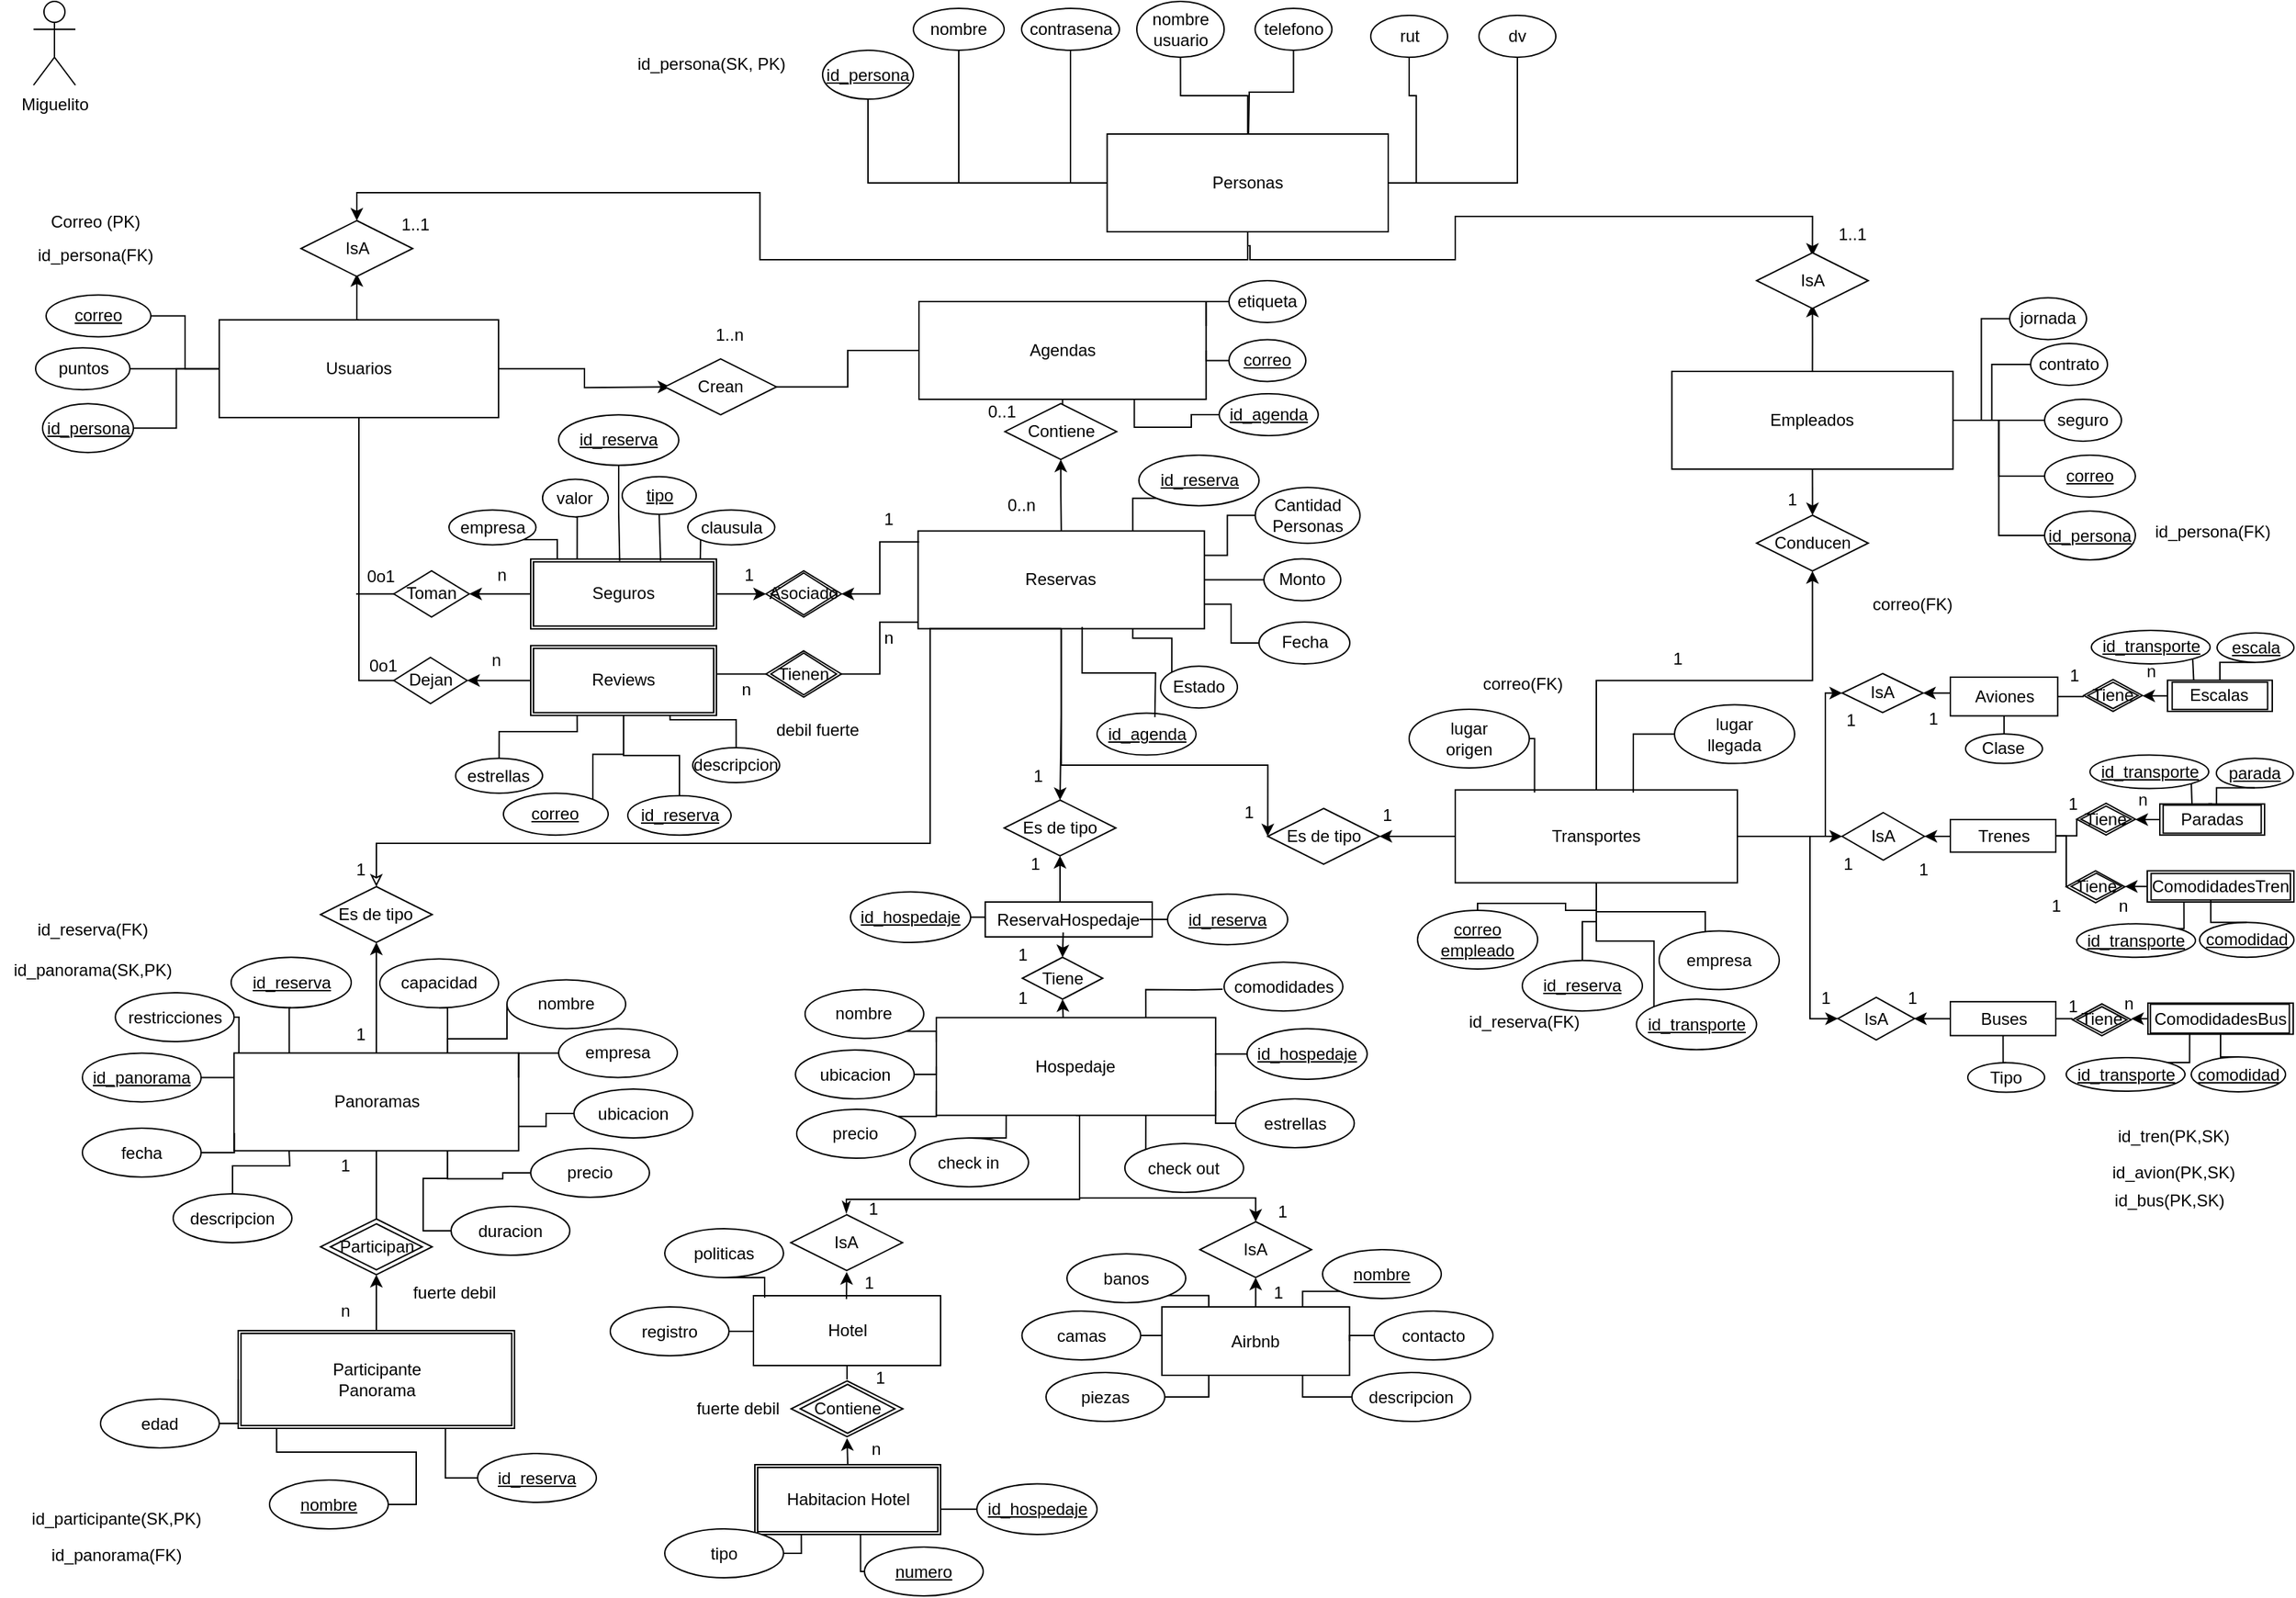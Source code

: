 <mxfile version="26.2.10">
  <diagram id="C5RBs43oDa-KdzZeNtuy" name="Page-1">
    <mxGraphModel dx="400" dy="428" grid="0" gridSize="10" guides="1" tooltips="1" connect="1" arrows="1" fold="1" page="1" pageScale="1" pageWidth="827" pageHeight="1169" background="light-dark(#FFFFFF,#666666)" math="0" shadow="0">
      <root>
        <mxCell id="WIyWlLk6GJQsqaUBKTNV-0" />
        <mxCell id="WIyWlLk6GJQsqaUBKTNV-1" parent="WIyWlLk6GJQsqaUBKTNV-0" />
        <mxCell id="hxK-bMpqANBksW4O4nug-61" style="edgeStyle=orthogonalEdgeStyle;rounded=0;orthogonalLoop=1;jettySize=auto;html=1;exitX=0.5;exitY=1;exitDx=0;exitDy=0;entryX=0.5;entryY=0;entryDx=0;entryDy=0;endArrow=classic;startFill=0;labelBackgroundColor=none;fontColor=default;startArrow=none;endFill=1;" edge="1" parent="WIyWlLk6GJQsqaUBKTNV-1" source="hxK-bMpqANBksW4O4nug-2" target="hxK-bMpqANBksW4O4nug-110">
          <mxGeometry relative="1" as="geometry">
            <mxPoint x="405" y="147.19" as="targetPoint" />
          </mxGeometry>
        </mxCell>
        <mxCell id="hxK-bMpqANBksW4O4nug-2" value="Personas" style="rounded=0;whiteSpace=wrap;html=1;labelBackgroundColor=none;" vertex="1" parent="WIyWlLk6GJQsqaUBKTNV-1">
          <mxGeometry x="798.75" y="110" width="201.25" height="70" as="geometry" />
        </mxCell>
        <mxCell id="hxK-bMpqANBksW4O4nug-65" style="edgeStyle=orthogonalEdgeStyle;rounded=0;orthogonalLoop=1;jettySize=auto;html=1;exitX=0.5;exitY=0;exitDx=0;exitDy=0;entryX=1;entryY=0.5;entryDx=0;entryDy=0;endArrow=classic;startFill=0;labelBackgroundColor=none;fontColor=default;endFill=1;" edge="1" parent="WIyWlLk6GJQsqaUBKTNV-1" source="hxK-bMpqANBksW4O4nug-3">
          <mxGeometry relative="1" as="geometry">
            <mxPoint x="261.51" y="210.28" as="targetPoint" />
          </mxGeometry>
        </mxCell>
        <mxCell id="hxK-bMpqANBksW4O4nug-250" style="edgeStyle=orthogonalEdgeStyle;rounded=0;orthogonalLoop=1;jettySize=auto;html=1;exitX=1;exitY=0.5;exitDx=0;exitDy=0;entryX=0;entryY=0.5;entryDx=0;entryDy=0;endArrow=classic;startFill=0;endFill=1;" edge="1" parent="WIyWlLk6GJQsqaUBKTNV-1" source="hxK-bMpqANBksW4O4nug-3">
          <mxGeometry relative="1" as="geometry">
            <mxPoint x="486" y="291.09" as="targetPoint" />
          </mxGeometry>
        </mxCell>
        <mxCell id="hxK-bMpqANBksW4O4nug-426" style="edgeStyle=orthogonalEdgeStyle;rounded=0;orthogonalLoop=1;jettySize=auto;html=1;exitX=0.5;exitY=1;exitDx=0;exitDy=0;entryX=0;entryY=0.5;entryDx=0;entryDy=0;endArrow=none;startFill=0;" edge="1" parent="WIyWlLk6GJQsqaUBKTNV-1" source="hxK-bMpqANBksW4O4nug-3" target="hxK-bMpqANBksW4O4nug-389">
          <mxGeometry relative="1" as="geometry" />
        </mxCell>
        <mxCell id="hxK-bMpqANBksW4O4nug-3" value="Usuarios" style="rounded=0;whiteSpace=wrap;html=1;labelBackgroundColor=none;" vertex="1" parent="WIyWlLk6GJQsqaUBKTNV-1">
          <mxGeometry x="162.98" y="243.09" width="199.99" height="70" as="geometry" />
        </mxCell>
        <mxCell id="hxK-bMpqANBksW4O4nug-144" style="edgeStyle=orthogonalEdgeStyle;rounded=0;orthogonalLoop=1;jettySize=auto;html=1;exitX=0.5;exitY=1;exitDx=0;exitDy=0;endArrow=none;startFill=1;labelBackgroundColor=none;fontColor=default;endFill=1;startArrow=classic;" edge="1" parent="WIyWlLk6GJQsqaUBKTNV-1" source="hxK-bMpqANBksW4O4nug-145" target="hxK-bMpqANBksW4O4nug-6">
          <mxGeometry relative="1" as="geometry" />
        </mxCell>
        <mxCell id="hxK-bMpqANBksW4O4nug-5" value="Agendas" style="rounded=0;whiteSpace=wrap;html=1;labelBackgroundColor=none;" vertex="1" parent="WIyWlLk6GJQsqaUBKTNV-1">
          <mxGeometry x="664" y="230" width="205.62" height="70" as="geometry" />
        </mxCell>
        <mxCell id="hxK-bMpqANBksW4O4nug-263" style="edgeStyle=orthogonalEdgeStyle;rounded=0;orthogonalLoop=1;jettySize=auto;html=1;exitX=0.5;exitY=1;exitDx=0;exitDy=0;entryX=0;entryY=0.5;entryDx=0;entryDy=0;endArrow=classic;startFill=0;endFill=1;" edge="1" parent="WIyWlLk6GJQsqaUBKTNV-1" source="hxK-bMpqANBksW4O4nug-6" target="hxK-bMpqANBksW4O4nug-262">
          <mxGeometry relative="1" as="geometry">
            <Array as="points">
              <mxPoint x="766" y="562" />
              <mxPoint x="914" y="562" />
            </Array>
          </mxGeometry>
        </mxCell>
        <mxCell id="hxK-bMpqANBksW4O4nug-264" style="edgeStyle=orthogonalEdgeStyle;rounded=0;orthogonalLoop=1;jettySize=auto;html=1;exitX=0.5;exitY=1;exitDx=0;exitDy=0;endArrow=classic;startFill=0;endFill=1;" edge="1" parent="WIyWlLk6GJQsqaUBKTNV-1" source="hxK-bMpqANBksW4O4nug-6" target="hxK-bMpqANBksW4O4nug-260">
          <mxGeometry relative="1" as="geometry" />
        </mxCell>
        <mxCell id="hxK-bMpqANBksW4O4nug-6" value="Reservas" style="rounded=0;whiteSpace=wrap;html=1;labelBackgroundColor=none;" vertex="1" parent="WIyWlLk6GJQsqaUBKTNV-1">
          <mxGeometry x="663.37" y="394.28" width="205" height="70" as="geometry" />
        </mxCell>
        <mxCell id="hxK-bMpqANBksW4O4nug-327" style="edgeStyle=orthogonalEdgeStyle;rounded=0;orthogonalLoop=1;jettySize=auto;html=1;exitX=0.5;exitY=1;exitDx=0;exitDy=0;endArrow=classicThin;startFill=0;endFill=1;" edge="1" parent="WIyWlLk6GJQsqaUBKTNV-1" source="hxK-bMpqANBksW4O4nug-7" target="hxK-bMpqANBksW4O4nug-325">
          <mxGeometry relative="1" as="geometry">
            <Array as="points">
              <mxPoint x="779" y="873" />
              <mxPoint x="612" y="873" />
            </Array>
          </mxGeometry>
        </mxCell>
        <mxCell id="hxK-bMpqANBksW4O4nug-328" style="edgeStyle=orthogonalEdgeStyle;rounded=0;orthogonalLoop=1;jettySize=auto;html=1;exitX=0.5;exitY=1;exitDx=0;exitDy=0;entryX=0.5;entryY=0;entryDx=0;entryDy=0;endArrow=classic;startFill=0;endFill=1;" edge="1" parent="WIyWlLk6GJQsqaUBKTNV-1" source="hxK-bMpqANBksW4O4nug-7" target="hxK-bMpqANBksW4O4nug-326">
          <mxGeometry relative="1" as="geometry">
            <Array as="points">
              <mxPoint x="779" y="872" />
              <mxPoint x="905" y="872" />
            </Array>
          </mxGeometry>
        </mxCell>
        <mxCell id="hxK-bMpqANBksW4O4nug-7" value="Hospedaje" style="rounded=0;whiteSpace=wrap;html=1;labelBackgroundColor=none;" vertex="1" parent="WIyWlLk6GJQsqaUBKTNV-1">
          <mxGeometry x="676.44" y="742.81" width="200" height="70" as="geometry" />
        </mxCell>
        <mxCell id="hxK-bMpqANBksW4O4nug-344" style="edgeStyle=orthogonalEdgeStyle;rounded=0;orthogonalLoop=1;jettySize=auto;html=1;exitX=0.5;exitY=1;exitDx=0;exitDy=0;entryX=0.5;entryY=0;entryDx=0;entryDy=0;endArrow=none;startFill=1;startArrow=classic;endFill=1;" edge="1" parent="WIyWlLk6GJQsqaUBKTNV-1" source="hxK-bMpqANBksW4O4nug-396" target="hxK-bMpqANBksW4O4nug-19">
          <mxGeometry relative="1" as="geometry" />
        </mxCell>
        <mxCell id="hxK-bMpqANBksW4O4nug-8" value="Hotel" style="rounded=0;whiteSpace=wrap;html=1;labelBackgroundColor=none;" vertex="1" parent="WIyWlLk6GJQsqaUBKTNV-1">
          <mxGeometry x="545.5" y="942" width="134" height="50" as="geometry" />
        </mxCell>
        <mxCell id="hxK-bMpqANBksW4O4nug-9" value="Airbnb" style="rounded=0;whiteSpace=wrap;html=1;labelBackgroundColor=none;" vertex="1" parent="WIyWlLk6GJQsqaUBKTNV-1">
          <mxGeometry x="837.93" y="950" width="134.37" height="49" as="geometry" />
        </mxCell>
        <mxCell id="hxK-bMpqANBksW4O4nug-265" style="edgeStyle=orthogonalEdgeStyle;rounded=0;orthogonalLoop=1;jettySize=auto;html=1;exitX=0.5;exitY=0;exitDx=0;exitDy=0;entryX=0.5;entryY=1;entryDx=0;entryDy=0;endArrow=none;startFill=0;endFill=1;startArrow=classic;" edge="1" parent="WIyWlLk6GJQsqaUBKTNV-1" source="hxK-bMpqANBksW4O4nug-266" target="hxK-bMpqANBksW4O4nug-6">
          <mxGeometry relative="1" as="geometry">
            <Array as="points">
              <mxPoint x="276" y="618" />
              <mxPoint x="672" y="618" />
              <mxPoint x="672" y="464" />
            </Array>
          </mxGeometry>
        </mxCell>
        <mxCell id="hxK-bMpqANBksW4O4nug-10" value="Panoramas" style="rounded=0;whiteSpace=wrap;html=1;labelBackgroundColor=none;" vertex="1" parent="WIyWlLk6GJQsqaUBKTNV-1">
          <mxGeometry x="173.6" y="768.19" width="203.75" height="70" as="geometry" />
        </mxCell>
        <mxCell id="hxK-bMpqANBksW4O4nug-173" style="edgeStyle=orthogonalEdgeStyle;rounded=0;orthogonalLoop=1;jettySize=auto;html=1;exitX=1;exitY=0.5;exitDx=0;exitDy=0;entryX=0;entryY=0.5;entryDx=0;entryDy=0;fontColor=default;endArrow=classic;startFill=0;labelBackgroundColor=none;endFill=1;" edge="1" parent="WIyWlLk6GJQsqaUBKTNV-1" source="hxK-bMpqANBksW4O4nug-11" target="hxK-bMpqANBksW4O4nug-167">
          <mxGeometry relative="1" as="geometry">
            <Array as="points">
              <mxPoint x="1313" y="613" />
              <mxPoint x="1313" y="511" />
            </Array>
          </mxGeometry>
        </mxCell>
        <mxCell id="hxK-bMpqANBksW4O4nug-540" style="edgeStyle=orthogonalEdgeStyle;rounded=0;orthogonalLoop=1;jettySize=auto;html=1;exitX=1;exitY=0.5;exitDx=0;exitDy=0;entryX=0;entryY=0.5;entryDx=0;entryDy=0;" edge="1" parent="WIyWlLk6GJQsqaUBKTNV-1" source="hxK-bMpqANBksW4O4nug-11" target="hxK-bMpqANBksW4O4nug-170">
          <mxGeometry relative="1" as="geometry">
            <Array as="points">
              <mxPoint x="1302" y="613" />
              <mxPoint x="1302" y="744" />
            </Array>
          </mxGeometry>
        </mxCell>
        <mxCell id="hxK-bMpqANBksW4O4nug-11" value="Transportes" style="rounded=0;whiteSpace=wrap;html=1;labelBackgroundColor=none;" vertex="1" parent="WIyWlLk6GJQsqaUBKTNV-1">
          <mxGeometry x="1048" y="579.75" width="202" height="66.5" as="geometry" />
        </mxCell>
        <mxCell id="hxK-bMpqANBksW4O4nug-17" style="edgeStyle=orthogonalEdgeStyle;rounded=0;orthogonalLoop=1;jettySize=auto;html=1;exitX=0.5;exitY=1;exitDx=0;exitDy=0;labelBackgroundColor=none;fontColor=default;" edge="1" parent="WIyWlLk6GJQsqaUBKTNV-1">
          <mxGeometry relative="1" as="geometry">
            <mxPoint x="1526.59" y="584.81" as="sourcePoint" />
            <mxPoint x="1526.59" y="584.81" as="targetPoint" />
          </mxGeometry>
        </mxCell>
        <mxCell id="hxK-bMpqANBksW4O4nug-19" value="Habitacion Hotel" style="shape=ext;double=1;rounded=0;whiteSpace=wrap;html=1;labelBackgroundColor=none;" vertex="1" parent="WIyWlLk6GJQsqaUBKTNV-1">
          <mxGeometry x="546.5" y="1063" width="133" height="50" as="geometry" />
        </mxCell>
        <mxCell id="hxK-bMpqANBksW4O4nug-240" style="edgeStyle=orthogonalEdgeStyle;rounded=0;orthogonalLoop=1;jettySize=auto;html=1;exitX=0.5;exitY=0;exitDx=0;exitDy=0;entryX=0.5;entryY=1;entryDx=0;entryDy=0;endArrow=classic;startFill=0;startArrow=none;endFill=1;" edge="1" parent="WIyWlLk6GJQsqaUBKTNV-1" source="hxK-bMpqANBksW4O4nug-20" target="hxK-bMpqANBksW4O4nug-218">
          <mxGeometry relative="1" as="geometry" />
        </mxCell>
        <mxCell id="hxK-bMpqANBksW4O4nug-20" value="Participante&lt;div&gt;Panorama&lt;/div&gt;" style="shape=ext;double=1;rounded=0;whiteSpace=wrap;html=1;labelBackgroundColor=none;" vertex="1" parent="WIyWlLk6GJQsqaUBKTNV-1">
          <mxGeometry x="176.57" y="967" width="197.81" height="70" as="geometry" />
        </mxCell>
        <mxCell id="hxK-bMpqANBksW4O4nug-147" style="edgeStyle=orthogonalEdgeStyle;rounded=0;orthogonalLoop=1;jettySize=auto;html=1;exitX=1;exitY=0.5;exitDx=0;exitDy=0;entryX=0;entryY=0.5;entryDx=0;entryDy=0;endArrow=none;startFill=0;labelBackgroundColor=none;fontColor=default;" edge="1" parent="WIyWlLk6GJQsqaUBKTNV-1" source="hxK-bMpqANBksW4O4nug-36" target="hxK-bMpqANBksW4O4nug-3">
          <mxGeometry relative="1" as="geometry" />
        </mxCell>
        <mxCell id="hxK-bMpqANBksW4O4nug-36" value="&lt;u&gt;correo&lt;/u&gt;" style="ellipse;whiteSpace=wrap;html=1;labelBackgroundColor=none;" vertex="1" parent="WIyWlLk6GJQsqaUBKTNV-1">
          <mxGeometry x="39.01" y="225.28" width="75" height="30" as="geometry" />
        </mxCell>
        <mxCell id="hxK-bMpqANBksW4O4nug-116" style="edgeStyle=orthogonalEdgeStyle;rounded=0;orthogonalLoop=1;jettySize=auto;html=1;exitX=0.5;exitY=1;exitDx=0;exitDy=0;entryX=0;entryY=0.5;entryDx=0;entryDy=0;endArrow=none;startFill=0;labelBackgroundColor=none;fontColor=default;" edge="1" parent="WIyWlLk6GJQsqaUBKTNV-1" source="hxK-bMpqANBksW4O4nug-37" target="hxK-bMpqANBksW4O4nug-2">
          <mxGeometry relative="1" as="geometry" />
        </mxCell>
        <mxCell id="hxK-bMpqANBksW4O4nug-37" value="nombre" style="ellipse;whiteSpace=wrap;html=1;labelBackgroundColor=none;" vertex="1" parent="WIyWlLk6GJQsqaUBKTNV-1">
          <mxGeometry x="660" y="20" width="65" height="30" as="geometry" />
        </mxCell>
        <mxCell id="hxK-bMpqANBksW4O4nug-117" style="edgeStyle=orthogonalEdgeStyle;rounded=0;orthogonalLoop=1;jettySize=auto;html=1;exitX=0.5;exitY=1;exitDx=0;exitDy=0;entryX=0;entryY=0.5;entryDx=0;entryDy=0;endArrow=none;startFill=0;labelBackgroundColor=none;fontColor=default;" edge="1" parent="WIyWlLk6GJQsqaUBKTNV-1" source="hxK-bMpqANBksW4O4nug-38" target="hxK-bMpqANBksW4O4nug-2">
          <mxGeometry relative="1" as="geometry" />
        </mxCell>
        <mxCell id="hxK-bMpqANBksW4O4nug-38" value="contrasena" style="ellipse;whiteSpace=wrap;html=1;labelBackgroundColor=none;" vertex="1" parent="WIyWlLk6GJQsqaUBKTNV-1">
          <mxGeometry x="737.5" y="20" width="70" height="30" as="geometry" />
        </mxCell>
        <mxCell id="hxK-bMpqANBksW4O4nug-118" style="edgeStyle=orthogonalEdgeStyle;rounded=0;orthogonalLoop=1;jettySize=auto;html=1;exitX=0.5;exitY=1;exitDx=0;exitDy=0;entryX=0.5;entryY=0;entryDx=0;entryDy=0;endArrow=none;startFill=0;labelBackgroundColor=none;fontColor=default;" edge="1" parent="WIyWlLk6GJQsqaUBKTNV-1" source="hxK-bMpqANBksW4O4nug-39" target="hxK-bMpqANBksW4O4nug-2">
          <mxGeometry relative="1" as="geometry" />
        </mxCell>
        <mxCell id="hxK-bMpqANBksW4O4nug-39" value="nombre&lt;div&gt;usuario&lt;/div&gt;" style="ellipse;whiteSpace=wrap;html=1;labelBackgroundColor=none;" vertex="1" parent="WIyWlLk6GJQsqaUBKTNV-1">
          <mxGeometry x="820" y="15" width="62.5" height="40" as="geometry" />
        </mxCell>
        <mxCell id="hxK-bMpqANBksW4O4nug-119" style="edgeStyle=orthogonalEdgeStyle;rounded=0;orthogonalLoop=1;jettySize=auto;html=1;exitX=0.5;exitY=1;exitDx=0;exitDy=0;endArrow=none;startFill=0;labelBackgroundColor=none;fontColor=default;" edge="1" parent="WIyWlLk6GJQsqaUBKTNV-1" source="hxK-bMpqANBksW4O4nug-40">
          <mxGeometry relative="1" as="geometry">
            <mxPoint x="900" y="110" as="targetPoint" />
          </mxGeometry>
        </mxCell>
        <mxCell id="hxK-bMpqANBksW4O4nug-40" value="telefono" style="ellipse;whiteSpace=wrap;html=1;labelBackgroundColor=none;" vertex="1" parent="WIyWlLk6GJQsqaUBKTNV-1">
          <mxGeometry x="904.69" y="20" width="55" height="30" as="geometry" />
        </mxCell>
        <mxCell id="hxK-bMpqANBksW4O4nug-120" style="edgeStyle=orthogonalEdgeStyle;rounded=0;orthogonalLoop=1;jettySize=auto;html=1;exitX=0.5;exitY=1;exitDx=0;exitDy=0;entryX=1;entryY=0.5;entryDx=0;entryDy=0;endArrow=none;startFill=0;labelBackgroundColor=none;fontColor=default;" edge="1" parent="WIyWlLk6GJQsqaUBKTNV-1" source="hxK-bMpqANBksW4O4nug-41" target="hxK-bMpqANBksW4O4nug-2">
          <mxGeometry relative="1" as="geometry" />
        </mxCell>
        <mxCell id="hxK-bMpqANBksW4O4nug-41" value="rut" style="ellipse;whiteSpace=wrap;html=1;labelBackgroundColor=none;" vertex="1" parent="WIyWlLk6GJQsqaUBKTNV-1">
          <mxGeometry x="987.5" y="25" width="55" height="30" as="geometry" />
        </mxCell>
        <mxCell id="hxK-bMpqANBksW4O4nug-121" style="edgeStyle=orthogonalEdgeStyle;rounded=0;orthogonalLoop=1;jettySize=auto;html=1;exitX=0.5;exitY=1;exitDx=0;exitDy=0;entryX=1;entryY=0.5;entryDx=0;entryDy=0;endArrow=none;startFill=0;labelBackgroundColor=none;fontColor=default;" edge="1" parent="WIyWlLk6GJQsqaUBKTNV-1" source="hxK-bMpqANBksW4O4nug-42" target="hxK-bMpqANBksW4O4nug-2">
          <mxGeometry relative="1" as="geometry" />
        </mxCell>
        <mxCell id="hxK-bMpqANBksW4O4nug-42" value="dv" style="ellipse;whiteSpace=wrap;html=1;labelBackgroundColor=none;" vertex="1" parent="WIyWlLk6GJQsqaUBKTNV-1">
          <mxGeometry x="1065" y="25" width="55" height="30" as="geometry" />
        </mxCell>
        <mxCell id="hxK-bMpqANBksW4O4nug-66" style="edgeStyle=orthogonalEdgeStyle;rounded=0;orthogonalLoop=1;jettySize=auto;html=1;exitX=0.5;exitY=0;exitDx=0;exitDy=0;entryX=1;entryY=0.5;entryDx=0;entryDy=0;endArrow=classic;startFill=0;labelBackgroundColor=none;fontColor=default;startArrow=none;endFill=1;" edge="1" parent="WIyWlLk6GJQsqaUBKTNV-1" source="hxK-bMpqANBksW4O4nug-57">
          <mxGeometry relative="1" as="geometry">
            <mxPoint x="1303.75" y="232.19" as="targetPoint" />
          </mxGeometry>
        </mxCell>
        <mxCell id="hxK-bMpqANBksW4O4nug-276" style="edgeStyle=orthogonalEdgeStyle;rounded=0;orthogonalLoop=1;jettySize=auto;html=1;exitX=0.5;exitY=1;exitDx=0;exitDy=0;endArrow=none;startFill=1;startArrow=classic;" edge="1" parent="WIyWlLk6GJQsqaUBKTNV-1" source="hxK-bMpqANBksW4O4nug-277" target="hxK-bMpqANBksW4O4nug-11">
          <mxGeometry relative="1" as="geometry" />
        </mxCell>
        <mxCell id="hxK-bMpqANBksW4O4nug-57" value="Empleados" style="rounded=0;whiteSpace=wrap;html=1;labelBackgroundColor=none;" vertex="1" parent="WIyWlLk6GJQsqaUBKTNV-1">
          <mxGeometry x="1203.13" y="280" width="201.25" height="70" as="geometry" />
        </mxCell>
        <mxCell id="hxK-bMpqANBksW4O4nug-64" style="edgeStyle=orthogonalEdgeStyle;rounded=0;orthogonalLoop=1;jettySize=auto;html=1;exitX=0.5;exitY=0;exitDx=0;exitDy=0;endArrow=none;startFill=1;labelBackgroundColor=none;fontColor=default;endFill=1;startArrow=classic;" edge="1" parent="WIyWlLk6GJQsqaUBKTNV-1">
          <mxGeometry relative="1" as="geometry">
            <mxPoint x="900" y="190" as="targetPoint" />
            <mxPoint x="1303.75" y="197.19" as="sourcePoint" />
            <Array as="points">
              <mxPoint x="1304" y="169" />
              <mxPoint x="1048" y="169" />
              <mxPoint x="1048" y="200" />
              <mxPoint x="901" y="200" />
              <mxPoint x="901" y="190" />
            </Array>
          </mxGeometry>
        </mxCell>
        <mxCell id="hxK-bMpqANBksW4O4nug-124" style="edgeStyle=orthogonalEdgeStyle;rounded=0;orthogonalLoop=1;jettySize=auto;html=1;exitX=0;exitY=0.5;exitDx=0;exitDy=0;entryX=1;entryY=0.5;entryDx=0;entryDy=0;endArrow=none;startFill=0;labelBackgroundColor=none;fontColor=default;" edge="1" parent="WIyWlLk6GJQsqaUBKTNV-1" source="hxK-bMpqANBksW4O4nug-72" target="hxK-bMpqANBksW4O4nug-57">
          <mxGeometry relative="1" as="geometry" />
        </mxCell>
        <mxCell id="hxK-bMpqANBksW4O4nug-72" value="jornada" style="ellipse;whiteSpace=wrap;html=1;labelBackgroundColor=none;" vertex="1" parent="WIyWlLk6GJQsqaUBKTNV-1">
          <mxGeometry x="1445" y="227.19" width="55" height="30" as="geometry" />
        </mxCell>
        <mxCell id="hxK-bMpqANBksW4O4nug-126" style="edgeStyle=orthogonalEdgeStyle;rounded=0;orthogonalLoop=1;jettySize=auto;html=1;exitX=0;exitY=0.5;exitDx=0;exitDy=0;entryX=1;entryY=0.5;entryDx=0;entryDy=0;endArrow=none;startFill=0;labelBackgroundColor=none;fontColor=default;" edge="1" parent="WIyWlLk6GJQsqaUBKTNV-1" source="hxK-bMpqANBksW4O4nug-73" target="hxK-bMpqANBksW4O4nug-57">
          <mxGeometry relative="1" as="geometry" />
        </mxCell>
        <mxCell id="hxK-bMpqANBksW4O4nug-73" value="contrato" style="ellipse;whiteSpace=wrap;html=1;labelBackgroundColor=none;" vertex="1" parent="WIyWlLk6GJQsqaUBKTNV-1">
          <mxGeometry x="1460" y="260" width="55" height="30" as="geometry" />
        </mxCell>
        <mxCell id="hxK-bMpqANBksW4O4nug-127" style="edgeStyle=orthogonalEdgeStyle;rounded=0;orthogonalLoop=1;jettySize=auto;html=1;exitX=0;exitY=0.5;exitDx=0;exitDy=0;entryX=1;entryY=0.5;entryDx=0;entryDy=0;endArrow=none;startFill=0;labelBackgroundColor=none;fontColor=default;" edge="1" parent="WIyWlLk6GJQsqaUBKTNV-1" source="hxK-bMpqANBksW4O4nug-74" target="hxK-bMpqANBksW4O4nug-57">
          <mxGeometry relative="1" as="geometry" />
        </mxCell>
        <mxCell id="hxK-bMpqANBksW4O4nug-74" value="seguro" style="ellipse;whiteSpace=wrap;html=1;labelBackgroundColor=none;" vertex="1" parent="WIyWlLk6GJQsqaUBKTNV-1">
          <mxGeometry x="1470" y="300" width="55" height="30" as="geometry" />
        </mxCell>
        <mxCell id="hxK-bMpqANBksW4O4nug-148" style="edgeStyle=orthogonalEdgeStyle;rounded=0;orthogonalLoop=1;jettySize=auto;html=1;exitX=1;exitY=0.5;exitDx=0;exitDy=0;entryX=0;entryY=0.5;entryDx=0;entryDy=0;endArrow=none;startFill=0;labelBackgroundColor=none;fontColor=default;" edge="1" parent="WIyWlLk6GJQsqaUBKTNV-1" source="hxK-bMpqANBksW4O4nug-76" target="hxK-bMpqANBksW4O4nug-3">
          <mxGeometry relative="1" as="geometry" />
        </mxCell>
        <mxCell id="hxK-bMpqANBksW4O4nug-76" value="puntos" style="ellipse;whiteSpace=wrap;html=1;labelBackgroundColor=none;" vertex="1" parent="WIyWlLk6GJQsqaUBKTNV-1">
          <mxGeometry x="31.51" y="263.09" width="67.5" height="30" as="geometry" />
        </mxCell>
        <mxCell id="hxK-bMpqANBksW4O4nug-78" value="Miguelito" style="shape=umlActor;verticalLabelPosition=bottom;verticalAlign=top;html=1;labelBackgroundColor=none;" vertex="1" parent="WIyWlLk6GJQsqaUBKTNV-1">
          <mxGeometry x="30" y="15" width="30" height="60" as="geometry" />
        </mxCell>
        <mxCell id="hxK-bMpqANBksW4O4nug-362" style="edgeStyle=orthogonalEdgeStyle;rounded=0;orthogonalLoop=1;jettySize=auto;html=1;exitX=0;exitY=0;exitDx=0;exitDy=0;entryX=0.75;entryY=1;entryDx=0;entryDy=0;endArrow=none;startFill=0;" edge="1" parent="WIyWlLk6GJQsqaUBKTNV-1" source="hxK-bMpqANBksW4O4nug-86" target="hxK-bMpqANBksW4O4nug-6">
          <mxGeometry relative="1" as="geometry" />
        </mxCell>
        <mxCell id="hxK-bMpqANBksW4O4nug-86" value="Estado" style="ellipse;whiteSpace=wrap;html=1;labelBackgroundColor=none;" vertex="1" parent="WIyWlLk6GJQsqaUBKTNV-1">
          <mxGeometry x="837" y="491.09" width="55" height="30" as="geometry" />
        </mxCell>
        <mxCell id="hxK-bMpqANBksW4O4nug-361" style="edgeStyle=orthogonalEdgeStyle;rounded=0;orthogonalLoop=1;jettySize=auto;html=1;exitX=0;exitY=0.5;exitDx=0;exitDy=0;entryX=1;entryY=0.75;entryDx=0;entryDy=0;endArrow=none;startFill=0;" edge="1" parent="WIyWlLk6GJQsqaUBKTNV-1" source="hxK-bMpqANBksW4O4nug-90" target="hxK-bMpqANBksW4O4nug-6">
          <mxGeometry relative="1" as="geometry" />
        </mxCell>
        <mxCell id="hxK-bMpqANBksW4O4nug-90" value="Fecha" style="ellipse;whiteSpace=wrap;html=1;labelBackgroundColor=none;" vertex="1" parent="WIyWlLk6GJQsqaUBKTNV-1">
          <mxGeometry x="907.5" y="459.47" width="65" height="30" as="geometry" />
        </mxCell>
        <mxCell id="hxK-bMpqANBksW4O4nug-360" style="edgeStyle=orthogonalEdgeStyle;rounded=0;orthogonalLoop=1;jettySize=auto;html=1;exitX=0;exitY=0.5;exitDx=0;exitDy=0;entryX=1;entryY=0.5;entryDx=0;entryDy=0;endArrow=none;startFill=0;" edge="1" parent="WIyWlLk6GJQsqaUBKTNV-1" source="hxK-bMpqANBksW4O4nug-91" target="hxK-bMpqANBksW4O4nug-6">
          <mxGeometry relative="1" as="geometry" />
        </mxCell>
        <mxCell id="hxK-bMpqANBksW4O4nug-91" value="Monto" style="ellipse;whiteSpace=wrap;html=1;labelBackgroundColor=none;" vertex="1" parent="WIyWlLk6GJQsqaUBKTNV-1">
          <mxGeometry x="911" y="414.28" width="55" height="30" as="geometry" />
        </mxCell>
        <mxCell id="hxK-bMpqANBksW4O4nug-359" style="edgeStyle=orthogonalEdgeStyle;rounded=0;orthogonalLoop=1;jettySize=auto;html=1;exitX=0;exitY=0.5;exitDx=0;exitDy=0;entryX=1;entryY=0.25;entryDx=0;entryDy=0;endArrow=none;startFill=0;" edge="1" parent="WIyWlLk6GJQsqaUBKTNV-1" source="hxK-bMpqANBksW4O4nug-92" target="hxK-bMpqANBksW4O4nug-6">
          <mxGeometry relative="1" as="geometry" />
        </mxCell>
        <mxCell id="hxK-bMpqANBksW4O4nug-92" value="Cantidad&lt;div&gt;Personas&lt;/div&gt;" style="ellipse;whiteSpace=wrap;html=1;labelBackgroundColor=none;" vertex="1" parent="WIyWlLk6GJQsqaUBKTNV-1">
          <mxGeometry x="904.81" y="363.09" width="75" height="40" as="geometry" />
        </mxCell>
        <mxCell id="hxK-bMpqANBksW4O4nug-96" style="edgeStyle=orthogonalEdgeStyle;rounded=0;orthogonalLoop=1;jettySize=auto;html=1;exitX=0.5;exitY=1;exitDx=0;exitDy=0;labelBackgroundColor=none;fontColor=default;" edge="1" parent="WIyWlLk6GJQsqaUBKTNV-1" source="hxK-bMpqANBksW4O4nug-91" target="hxK-bMpqANBksW4O4nug-91">
          <mxGeometry relative="1" as="geometry" />
        </mxCell>
        <mxCell id="hxK-bMpqANBksW4O4nug-128" style="edgeStyle=orthogonalEdgeStyle;rounded=0;orthogonalLoop=1;jettySize=auto;html=1;exitX=0;exitY=0.5;exitDx=0;exitDy=0;entryX=1;entryY=0.5;entryDx=0;entryDy=0;endArrow=none;startFill=0;labelBackgroundColor=none;fontColor=default;" edge="1" parent="WIyWlLk6GJQsqaUBKTNV-1" source="hxK-bMpqANBksW4O4nug-109" target="hxK-bMpqANBksW4O4nug-57">
          <mxGeometry relative="1" as="geometry" />
        </mxCell>
        <mxCell id="hxK-bMpqANBksW4O4nug-109" value="&lt;u&gt;correo&lt;/u&gt;" style="ellipse;whiteSpace=wrap;html=1;labelBackgroundColor=none;" vertex="1" parent="WIyWlLk6GJQsqaUBKTNV-1">
          <mxGeometry x="1470" y="340" width="65" height="30" as="geometry" />
        </mxCell>
        <mxCell id="hxK-bMpqANBksW4O4nug-110" value="IsA" style="rhombus;whiteSpace=wrap;html=1;labelBackgroundColor=none;" vertex="1" parent="WIyWlLk6GJQsqaUBKTNV-1">
          <mxGeometry x="221.5" y="172" width="80" height="40" as="geometry" />
        </mxCell>
        <mxCell id="hxK-bMpqANBksW4O4nug-111" value="IsA" style="rhombus;whiteSpace=wrap;html=1;labelBackgroundColor=none;" vertex="1" parent="WIyWlLk6GJQsqaUBKTNV-1">
          <mxGeometry x="1263.76" y="195" width="80" height="40" as="geometry" />
        </mxCell>
        <mxCell id="hxK-bMpqANBksW4O4nug-115" style="edgeStyle=orthogonalEdgeStyle;rounded=0;orthogonalLoop=1;jettySize=auto;html=1;exitX=0.5;exitY=1;exitDx=0;exitDy=0;entryX=0;entryY=0.5;entryDx=0;entryDy=0;endArrow=none;startFill=0;labelBackgroundColor=none;fontColor=default;" edge="1" parent="WIyWlLk6GJQsqaUBKTNV-1" source="hxK-bMpqANBksW4O4nug-112" target="hxK-bMpqANBksW4O4nug-2">
          <mxGeometry relative="1" as="geometry" />
        </mxCell>
        <mxCell id="hxK-bMpqANBksW4O4nug-112" value="&lt;u&gt;id_persona&lt;/u&gt;" style="ellipse;whiteSpace=wrap;html=1;labelBackgroundColor=none;" vertex="1" parent="WIyWlLk6GJQsqaUBKTNV-1">
          <mxGeometry x="595" y="50" width="65" height="35" as="geometry" />
        </mxCell>
        <mxCell id="hxK-bMpqANBksW4O4nug-113" value="id_persona(SK, PK)" style="text;html=1;align=center;verticalAlign=middle;resizable=0;points=[];autosize=1;strokeColor=none;fillColor=none;labelBackgroundColor=none;" vertex="1" parent="WIyWlLk6GJQsqaUBKTNV-1">
          <mxGeometry x="450" y="45" width="130" height="30" as="geometry" />
        </mxCell>
        <mxCell id="hxK-bMpqANBksW4O4nug-252" style="edgeStyle=orthogonalEdgeStyle;rounded=0;orthogonalLoop=1;jettySize=auto;html=1;exitX=1;exitY=0.5;exitDx=0;exitDy=0;entryX=0;entryY=0.5;entryDx=0;entryDy=0;endArrow=none;startFill=0;" edge="1" parent="WIyWlLk6GJQsqaUBKTNV-1" source="hxK-bMpqANBksW4O4nug-135" target="hxK-bMpqANBksW4O4nug-5">
          <mxGeometry relative="1" as="geometry" />
        </mxCell>
        <mxCell id="hxK-bMpqANBksW4O4nug-135" value="Crean" style="rhombus;whiteSpace=wrap;html=1;labelBackgroundColor=none;" vertex="1" parent="WIyWlLk6GJQsqaUBKTNV-1">
          <mxGeometry x="482" y="271.09" width="80" height="40" as="geometry" />
        </mxCell>
        <mxCell id="hxK-bMpqANBksW4O4nug-146" value="" style="edgeStyle=orthogonalEdgeStyle;rounded=0;orthogonalLoop=1;jettySize=auto;html=1;exitX=0.5;exitY=1;exitDx=0;exitDy=0;endArrow=none;startFill=0;labelBackgroundColor=none;fontColor=default;endFill=1;" edge="1" parent="WIyWlLk6GJQsqaUBKTNV-1" source="hxK-bMpqANBksW4O4nug-5" target="hxK-bMpqANBksW4O4nug-145">
          <mxGeometry relative="1" as="geometry">
            <mxPoint x="793" y="400" as="sourcePoint" />
            <mxPoint x="760" y="500" as="targetPoint" />
          </mxGeometry>
        </mxCell>
        <mxCell id="hxK-bMpqANBksW4O4nug-145" value="Contiene" style="rhombus;whiteSpace=wrap;html=1;labelBackgroundColor=none;" vertex="1" parent="WIyWlLk6GJQsqaUBKTNV-1">
          <mxGeometry x="725.56" y="303.09" width="80" height="40" as="geometry" />
        </mxCell>
        <mxCell id="hxK-bMpqANBksW4O4nug-165" style="edgeStyle=orthogonalEdgeStyle;rounded=0;orthogonalLoop=1;jettySize=auto;html=1;exitX=0;exitY=0.5;exitDx=0;exitDy=0;entryX=1;entryY=0.5;entryDx=0;entryDy=0;endArrow=none;startFill=1;labelBackgroundColor=none;fontColor=default;endFill=1;startArrow=classic;" edge="1" parent="WIyWlLk6GJQsqaUBKTNV-1" source="hxK-bMpqANBksW4O4nug-169" target="hxK-bMpqANBksW4O4nug-11">
          <mxGeometry relative="1" as="geometry" />
        </mxCell>
        <mxCell id="hxK-bMpqANBksW4O4nug-157" value="Correo (PK)" style="text;html=1;align=center;verticalAlign=middle;resizable=0;points=[];autosize=1;strokeColor=none;fillColor=none;labelBackgroundColor=none;" vertex="1" parent="WIyWlLk6GJQsqaUBKTNV-1">
          <mxGeometry x="28.51" y="158" width="90" height="30" as="geometry" />
        </mxCell>
        <mxCell id="hxK-bMpqANBksW4O4nug-159" style="edgeStyle=orthogonalEdgeStyle;rounded=0;orthogonalLoop=1;jettySize=auto;html=1;exitX=1;exitY=0.5;exitDx=0;exitDy=0;entryX=0;entryY=0.5;entryDx=0;entryDy=0;endArrow=none;startFill=0;labelBackgroundColor=none;fontColor=default;" edge="1" parent="WIyWlLk6GJQsqaUBKTNV-1" source="hxK-bMpqANBksW4O4nug-158" target="hxK-bMpqANBksW4O4nug-3">
          <mxGeometry relative="1" as="geometry" />
        </mxCell>
        <mxCell id="hxK-bMpqANBksW4O4nug-158" value="&lt;u&gt;id_persona&lt;/u&gt;" style="ellipse;whiteSpace=wrap;html=1;labelBackgroundColor=none;" vertex="1" parent="WIyWlLk6GJQsqaUBKTNV-1">
          <mxGeometry x="36.51" y="303.09" width="65" height="35" as="geometry" />
        </mxCell>
        <mxCell id="hxK-bMpqANBksW4O4nug-160" value="id_persona(FK)" style="text;html=1;align=center;verticalAlign=middle;resizable=0;points=[];autosize=1;strokeColor=none;fillColor=none;labelBackgroundColor=none;" vertex="1" parent="WIyWlLk6GJQsqaUBKTNV-1">
          <mxGeometry x="18.51" y="182.0" width="110" height="30" as="geometry" />
        </mxCell>
        <mxCell id="hxK-bMpqANBksW4O4nug-163" style="edgeStyle=orthogonalEdgeStyle;rounded=0;orthogonalLoop=1;jettySize=auto;html=1;exitX=0;exitY=0.5;exitDx=0;exitDy=0;entryX=1;entryY=0.5;entryDx=0;entryDy=0;endArrow=none;startFill=0;labelBackgroundColor=none;fontColor=default;" edge="1" parent="WIyWlLk6GJQsqaUBKTNV-1" source="hxK-bMpqANBksW4O4nug-161" target="hxK-bMpqANBksW4O4nug-57">
          <mxGeometry relative="1" as="geometry" />
        </mxCell>
        <mxCell id="hxK-bMpqANBksW4O4nug-161" value="&lt;u&gt;id_persona&lt;/u&gt;" style="ellipse;whiteSpace=wrap;html=1;labelBackgroundColor=none;" vertex="1" parent="WIyWlLk6GJQsqaUBKTNV-1">
          <mxGeometry x="1470" y="380" width="65" height="35" as="geometry" />
        </mxCell>
        <mxCell id="hxK-bMpqANBksW4O4nug-162" value="id_persona(FK)" style="text;html=1;align=center;verticalAlign=middle;resizable=0;points=[];autosize=1;strokeColor=none;fillColor=none;labelBackgroundColor=none;" vertex="1" parent="WIyWlLk6GJQsqaUBKTNV-1">
          <mxGeometry x="1535" y="380" width="110" height="30" as="geometry" />
        </mxCell>
        <mxCell id="hxK-bMpqANBksW4O4nug-167" value="IsA" style="rhombus;whiteSpace=wrap;html=1;labelBackgroundColor=none;" vertex="1" parent="WIyWlLk6GJQsqaUBKTNV-1">
          <mxGeometry x="1325" y="496.38" width="58" height="27.97" as="geometry" />
        </mxCell>
        <mxCell id="hxK-bMpqANBksW4O4nug-170" value="IsA" style="rhombus;whiteSpace=wrap;html=1;labelBackgroundColor=none;" vertex="1" parent="WIyWlLk6GJQsqaUBKTNV-1">
          <mxGeometry x="1322.0" y="728.31" width="54.88" height="30.5" as="geometry" />
        </mxCell>
        <mxCell id="hxK-bMpqANBksW4O4nug-468" style="edgeStyle=orthogonalEdgeStyle;rounded=0;orthogonalLoop=1;jettySize=auto;html=1;exitX=1;exitY=0.5;exitDx=0;exitDy=0;entryX=0;entryY=0.5;entryDx=0;entryDy=0;endArrow=none;startFill=1;startArrow=classic;" edge="1" parent="WIyWlLk6GJQsqaUBKTNV-1" source="hxK-bMpqANBksW4O4nug-169">
          <mxGeometry relative="1" as="geometry">
            <mxPoint x="1444.25" y="609.81" as="targetPoint" />
          </mxGeometry>
        </mxCell>
        <mxCell id="hxK-bMpqANBksW4O4nug-169" value="IsA" style="rhombus;whiteSpace=wrap;html=1;labelBackgroundColor=none;" vertex="1" parent="WIyWlLk6GJQsqaUBKTNV-1">
          <mxGeometry x="1325" y="596" width="59" height="34" as="geometry" />
        </mxCell>
        <mxCell id="hxK-bMpqANBksW4O4nug-176" value="lugar&lt;div&gt;origen&lt;/div&gt;" style="ellipse;whiteSpace=wrap;html=1;labelBackgroundColor=none;" vertex="1" parent="WIyWlLk6GJQsqaUBKTNV-1">
          <mxGeometry x="1015" y="522" width="86" height="42" as="geometry" />
        </mxCell>
        <mxCell id="hxK-bMpqANBksW4O4nug-177" value="lugar&lt;div&gt;llegada&lt;/div&gt;" style="ellipse;whiteSpace=wrap;html=1;labelBackgroundColor=none;" vertex="1" parent="WIyWlLk6GJQsqaUBKTNV-1">
          <mxGeometry x="1205" y="518.81" width="86" height="42" as="geometry" />
        </mxCell>
        <mxCell id="hxK-bMpqANBksW4O4nug-183" value="correo(FK)" style="text;html=1;align=center;verticalAlign=middle;resizable=0;points=[];autosize=1;strokeColor=none;fillColor=none;" vertex="1" parent="WIyWlLk6GJQsqaUBKTNV-1">
          <mxGeometry x="1058" y="491" width="75" height="25" as="geometry" />
        </mxCell>
        <mxCell id="hxK-bMpqANBksW4O4nug-552" style="edgeStyle=orthogonalEdgeStyle;rounded=0;orthogonalLoop=1;jettySize=auto;html=1;exitX=0.5;exitY=0;exitDx=0;exitDy=0;entryX=0.5;entryY=1;entryDx=0;entryDy=0;endArrow=none;startFill=0;" edge="1" parent="WIyWlLk6GJQsqaUBKTNV-1" source="hxK-bMpqANBksW4O4nug-192" target="hxK-bMpqANBksW4O4nug-522">
          <mxGeometry relative="1" as="geometry" />
        </mxCell>
        <mxCell id="hxK-bMpqANBksW4O4nug-192" value="Tipo" style="ellipse;whiteSpace=wrap;html=1;labelBackgroundColor=none;" vertex="1" parent="WIyWlLk6GJQsqaUBKTNV-1">
          <mxGeometry x="1415" y="775.09" width="55" height="21.19" as="geometry" />
        </mxCell>
        <mxCell id="hxK-bMpqANBksW4O4nug-206" value="correo(FK)" style="text;html=1;align=center;verticalAlign=middle;resizable=0;points=[];autosize=1;strokeColor=none;fillColor=none;labelBackgroundColor=none;" vertex="1" parent="WIyWlLk6GJQsqaUBKTNV-1">
          <mxGeometry x="1337" y="434" width="75" height="26" as="geometry" />
        </mxCell>
        <mxCell id="hxK-bMpqANBksW4O4nug-207" value="id_bus(PK,SK)" style="text;html=1;align=center;verticalAlign=middle;resizable=0;points=[];autosize=1;strokeColor=none;fillColor=none;labelBackgroundColor=none;" vertex="1" parent="WIyWlLk6GJQsqaUBKTNV-1">
          <mxGeometry x="1510.5" y="861" width="97" height="26" as="geometry" />
        </mxCell>
        <mxCell id="hxK-bMpqANBksW4O4nug-208" value="id_avion(PK,SK)" style="text;html=1;align=center;verticalAlign=middle;resizable=0;points=[];autosize=1;strokeColor=none;fillColor=none;labelBackgroundColor=none;" vertex="1" parent="WIyWlLk6GJQsqaUBKTNV-1">
          <mxGeometry x="1509" y="841" width="106" height="26" as="geometry" />
        </mxCell>
        <mxCell id="hxK-bMpqANBksW4O4nug-209" value="id_tren(PK,SK)" style="text;html=1;align=center;verticalAlign=middle;resizable=0;points=[];autosize=1;strokeColor=none;fillColor=none;labelBackgroundColor=none;" vertex="1" parent="WIyWlLk6GJQsqaUBKTNV-1">
          <mxGeometry x="1513" y="815" width="98" height="26" as="geometry" />
        </mxCell>
        <mxCell id="hxK-bMpqANBksW4O4nug-243" style="edgeStyle=orthogonalEdgeStyle;rounded=0;orthogonalLoop=1;jettySize=auto;html=1;exitX=0.5;exitY=0;exitDx=0;exitDy=0;entryX=0.5;entryY=1;entryDx=0;entryDy=0;endArrow=none;startFill=0;" edge="1" parent="WIyWlLk6GJQsqaUBKTNV-1" source="hxK-bMpqANBksW4O4nug-218" target="hxK-bMpqANBksW4O4nug-10">
          <mxGeometry relative="1" as="geometry" />
        </mxCell>
        <mxCell id="hxK-bMpqANBksW4O4nug-218" value="Participan" style="rhombus;whiteSpace=wrap;html=1;labelBackgroundColor=none;" vertex="1" parent="WIyWlLk6GJQsqaUBKTNV-1">
          <mxGeometry x="235.48" y="887" width="80" height="40" as="geometry" />
        </mxCell>
        <mxCell id="hxK-bMpqANBksW4O4nug-304" style="edgeStyle=orthogonalEdgeStyle;rounded=0;orthogonalLoop=1;jettySize=auto;html=1;exitX=0;exitY=0.5;exitDx=0;exitDy=0;entryX=0.75;entryY=1;entryDx=0;entryDy=0;endArrow=none;startFill=0;" edge="1" parent="WIyWlLk6GJQsqaUBKTNV-1" source="hxK-bMpqANBksW4O4nug-220" target="hxK-bMpqANBksW4O4nug-20">
          <mxGeometry relative="1" as="geometry" />
        </mxCell>
        <mxCell id="hxK-bMpqANBksW4O4nug-220" value="&lt;u&gt;id_reserva&lt;/u&gt;" style="ellipse;whiteSpace=wrap;html=1;labelBackgroundColor=none;" vertex="1" parent="WIyWlLk6GJQsqaUBKTNV-1">
          <mxGeometry x="348" y="1055" width="85" height="35" as="geometry" />
        </mxCell>
        <mxCell id="hxK-bMpqANBksW4O4nug-294" style="edgeStyle=orthogonalEdgeStyle;rounded=0;orthogonalLoop=1;jettySize=auto;html=1;exitX=1;exitY=0.5;exitDx=0;exitDy=0;entryX=0;entryY=0.25;entryDx=0;entryDy=0;endArrow=none;startFill=0;" edge="1" parent="WIyWlLk6GJQsqaUBKTNV-1" source="hxK-bMpqANBksW4O4nug-222" target="hxK-bMpqANBksW4O4nug-10">
          <mxGeometry relative="1" as="geometry" />
        </mxCell>
        <mxCell id="hxK-bMpqANBksW4O4nug-222" value="&lt;u&gt;id_panorama&lt;/u&gt;" style="ellipse;whiteSpace=wrap;html=1;labelBackgroundColor=none;" vertex="1" parent="WIyWlLk6GJQsqaUBKTNV-1">
          <mxGeometry x="65" y="768.19" width="85" height="35" as="geometry" />
        </mxCell>
        <mxCell id="hxK-bMpqANBksW4O4nug-223" value="id_panorama(SK,PK)" style="text;html=1;align=center;verticalAlign=middle;resizable=0;points=[];autosize=1;strokeColor=none;fillColor=none;" vertex="1" parent="WIyWlLk6GJQsqaUBKTNV-1">
          <mxGeometry x="6" y="696" width="131" height="26" as="geometry" />
        </mxCell>
        <mxCell id="hxK-bMpqANBksW4O4nug-224" value="id_participante(SK,PK)" style="text;html=1;align=center;verticalAlign=middle;resizable=0;points=[];autosize=1;strokeColor=none;fillColor=none;" vertex="1" parent="WIyWlLk6GJQsqaUBKTNV-1">
          <mxGeometry x="19" y="1089" width="139" height="26" as="geometry" />
        </mxCell>
        <mxCell id="hxK-bMpqANBksW4O4nug-225" value="id_panorama(FK)" style="text;html=1;align=center;verticalAlign=middle;resizable=0;points=[];autosize=1;strokeColor=none;fillColor=none;" vertex="1" parent="WIyWlLk6GJQsqaUBKTNV-1">
          <mxGeometry x="33" y="1115" width="111" height="26" as="geometry" />
        </mxCell>
        <mxCell id="hxK-bMpqANBksW4O4nug-226" value="&lt;u&gt;nombre&lt;/u&gt;" style="ellipse;whiteSpace=wrap;html=1;labelBackgroundColor=none;" vertex="1" parent="WIyWlLk6GJQsqaUBKTNV-1">
          <mxGeometry x="199" y="1074" width="85" height="35" as="geometry" />
        </mxCell>
        <mxCell id="hxK-bMpqANBksW4O4nug-301" style="edgeStyle=orthogonalEdgeStyle;rounded=0;orthogonalLoop=1;jettySize=auto;html=1;exitX=0;exitY=0.5;exitDx=0;exitDy=0;entryX=0.75;entryY=0;entryDx=0;entryDy=0;endArrow=none;startFill=0;" edge="1" parent="WIyWlLk6GJQsqaUBKTNV-1" source="hxK-bMpqANBksW4O4nug-227" target="hxK-bMpqANBksW4O4nug-10">
          <mxGeometry relative="1" as="geometry">
            <Array as="points">
              <mxPoint x="369" y="758" />
              <mxPoint x="326" y="758" />
            </Array>
          </mxGeometry>
        </mxCell>
        <mxCell id="hxK-bMpqANBksW4O4nug-227" value="nombre" style="ellipse;whiteSpace=wrap;html=1;labelBackgroundColor=none;" vertex="1" parent="WIyWlLk6GJQsqaUBKTNV-1">
          <mxGeometry x="369" y="715.69" width="85" height="35" as="geometry" />
        </mxCell>
        <mxCell id="hxK-bMpqANBksW4O4nug-300" style="edgeStyle=orthogonalEdgeStyle;rounded=0;orthogonalLoop=1;jettySize=auto;html=1;exitX=0;exitY=0.5;exitDx=0;exitDy=0;entryX=1;entryY=0.25;entryDx=0;entryDy=0;endArrow=none;startFill=0;" edge="1" parent="WIyWlLk6GJQsqaUBKTNV-1" source="hxK-bMpqANBksW4O4nug-228" target="hxK-bMpqANBksW4O4nug-10">
          <mxGeometry relative="1" as="geometry" />
        </mxCell>
        <mxCell id="hxK-bMpqANBksW4O4nug-228" value="empresa" style="ellipse;whiteSpace=wrap;html=1;labelBackgroundColor=none;" vertex="1" parent="WIyWlLk6GJQsqaUBKTNV-1">
          <mxGeometry x="406" y="750.69" width="85" height="35" as="geometry" />
        </mxCell>
        <mxCell id="hxK-bMpqANBksW4O4nug-229" value="descripcion" style="ellipse;whiteSpace=wrap;html=1;labelBackgroundColor=none;" vertex="1" parent="WIyWlLk6GJQsqaUBKTNV-1">
          <mxGeometry x="130" y="869" width="85" height="35" as="geometry" />
        </mxCell>
        <mxCell id="hxK-bMpqANBksW4O4nug-299" style="edgeStyle=orthogonalEdgeStyle;rounded=0;orthogonalLoop=1;jettySize=auto;html=1;exitX=0;exitY=0.5;exitDx=0;exitDy=0;entryX=1;entryY=0.75;entryDx=0;entryDy=0;endArrow=none;startFill=0;" edge="1" parent="WIyWlLk6GJQsqaUBKTNV-1" source="hxK-bMpqANBksW4O4nug-230" target="hxK-bMpqANBksW4O4nug-10">
          <mxGeometry relative="1" as="geometry" />
        </mxCell>
        <mxCell id="hxK-bMpqANBksW4O4nug-230" value="ubicacion" style="ellipse;whiteSpace=wrap;html=1;labelBackgroundColor=none;" vertex="1" parent="WIyWlLk6GJQsqaUBKTNV-1">
          <mxGeometry x="417" y="794" width="85" height="35" as="geometry" />
        </mxCell>
        <mxCell id="hxK-bMpqANBksW4O4nug-297" style="edgeStyle=orthogonalEdgeStyle;rounded=0;orthogonalLoop=1;jettySize=auto;html=1;exitX=0;exitY=0.5;exitDx=0;exitDy=0;entryX=0.75;entryY=1;entryDx=0;entryDy=0;endArrow=none;startFill=0;" edge="1" parent="WIyWlLk6GJQsqaUBKTNV-1" source="hxK-bMpqANBksW4O4nug-231" target="hxK-bMpqANBksW4O4nug-10">
          <mxGeometry relative="1" as="geometry" />
        </mxCell>
        <mxCell id="hxK-bMpqANBksW4O4nug-231" value="duracion" style="ellipse;whiteSpace=wrap;html=1;labelBackgroundColor=none;" vertex="1" parent="WIyWlLk6GJQsqaUBKTNV-1">
          <mxGeometry x="329" y="878" width="85" height="35" as="geometry" />
        </mxCell>
        <mxCell id="hxK-bMpqANBksW4O4nug-298" style="edgeStyle=orthogonalEdgeStyle;rounded=0;orthogonalLoop=1;jettySize=auto;html=1;exitX=0;exitY=0.5;exitDx=0;exitDy=0;entryX=0.75;entryY=1;entryDx=0;entryDy=0;endArrow=none;startFill=0;" edge="1" parent="WIyWlLk6GJQsqaUBKTNV-1" source="hxK-bMpqANBksW4O4nug-232" target="hxK-bMpqANBksW4O4nug-10">
          <mxGeometry relative="1" as="geometry" />
        </mxCell>
        <mxCell id="hxK-bMpqANBksW4O4nug-232" value="precio" style="ellipse;whiteSpace=wrap;html=1;labelBackgroundColor=none;" vertex="1" parent="WIyWlLk6GJQsqaUBKTNV-1">
          <mxGeometry x="386" y="836.5" width="85" height="35" as="geometry" />
        </mxCell>
        <mxCell id="hxK-bMpqANBksW4O4nug-302" style="edgeStyle=orthogonalEdgeStyle;rounded=0;orthogonalLoop=1;jettySize=auto;html=1;exitX=0.5;exitY=1;exitDx=0;exitDy=0;entryX=0.75;entryY=0;entryDx=0;entryDy=0;endArrow=none;startFill=0;" edge="1" parent="WIyWlLk6GJQsqaUBKTNV-1" source="hxK-bMpqANBksW4O4nug-233" target="hxK-bMpqANBksW4O4nug-10">
          <mxGeometry relative="1" as="geometry" />
        </mxCell>
        <mxCell id="hxK-bMpqANBksW4O4nug-233" value="capacidad" style="ellipse;whiteSpace=wrap;html=1;labelBackgroundColor=none;" vertex="1" parent="WIyWlLk6GJQsqaUBKTNV-1">
          <mxGeometry x="277.97" y="700.81" width="85" height="35" as="geometry" />
        </mxCell>
        <mxCell id="hxK-bMpqANBksW4O4nug-234" value="restricciones" style="ellipse;whiteSpace=wrap;html=1;labelBackgroundColor=none;" vertex="1" parent="WIyWlLk6GJQsqaUBKTNV-1">
          <mxGeometry x="88.6" y="725" width="85" height="35" as="geometry" />
        </mxCell>
        <mxCell id="hxK-bMpqANBksW4O4nug-235" value="fecha" style="ellipse;whiteSpace=wrap;html=1;labelBackgroundColor=none;" vertex="1" parent="WIyWlLk6GJQsqaUBKTNV-1">
          <mxGeometry x="65" y="822" width="85" height="35" as="geometry" />
        </mxCell>
        <mxCell id="hxK-bMpqANBksW4O4nug-279" style="edgeStyle=orthogonalEdgeStyle;rounded=0;orthogonalLoop=1;jettySize=auto;html=1;exitX=0.5;exitY=0;exitDx=0;exitDy=0;entryX=0.5;entryY=1;entryDx=0;entryDy=0;endArrow=none;startFill=0;" edge="1" parent="WIyWlLk6GJQsqaUBKTNV-1" source="hxK-bMpqANBksW4O4nug-244" target="hxK-bMpqANBksW4O4nug-11">
          <mxGeometry relative="1" as="geometry">
            <Array as="points">
              <mxPoint x="1064" y="661" />
              <mxPoint x="1127" y="661" />
              <mxPoint x="1127" y="666" />
              <mxPoint x="1149" y="666" />
            </Array>
          </mxGeometry>
        </mxCell>
        <mxCell id="hxK-bMpqANBksW4O4nug-244" value="&lt;u&gt;correo empleado&lt;/u&gt;" style="ellipse;whiteSpace=wrap;html=1;labelBackgroundColor=none;" vertex="1" parent="WIyWlLk6GJQsqaUBKTNV-1">
          <mxGeometry x="1021" y="666" width="86" height="42" as="geometry" />
        </mxCell>
        <mxCell id="hxK-bMpqANBksW4O4nug-282" style="edgeStyle=orthogonalEdgeStyle;rounded=0;orthogonalLoop=1;jettySize=auto;html=1;exitX=0;exitY=0.5;exitDx=0;exitDy=0;entryX=0.5;entryY=1;entryDx=0;entryDy=0;endArrow=none;startFill=0;" edge="1" parent="WIyWlLk6GJQsqaUBKTNV-1" source="hxK-bMpqANBksW4O4nug-245" target="hxK-bMpqANBksW4O4nug-11">
          <mxGeometry relative="1" as="geometry">
            <Array as="points">
              <mxPoint x="1227" y="667" />
              <mxPoint x="1149" y="667" />
            </Array>
          </mxGeometry>
        </mxCell>
        <mxCell id="hxK-bMpqANBksW4O4nug-245" value="&lt;div&gt;empresa&lt;/div&gt;" style="ellipse;whiteSpace=wrap;html=1;labelBackgroundColor=none;" vertex="1" parent="WIyWlLk6GJQsqaUBKTNV-1">
          <mxGeometry x="1194" y="680.69" width="86" height="42" as="geometry" />
        </mxCell>
        <mxCell id="hxK-bMpqANBksW4O4nug-260" value="Es de tipo" style="rhombus;whiteSpace=wrap;html=1;labelBackgroundColor=none;" vertex="1" parent="WIyWlLk6GJQsqaUBKTNV-1">
          <mxGeometry x="725" y="587" width="80" height="40" as="geometry" />
        </mxCell>
        <mxCell id="hxK-bMpqANBksW4O4nug-479" style="edgeStyle=orthogonalEdgeStyle;rounded=0;orthogonalLoop=1;jettySize=auto;html=1;exitX=1;exitY=0.5;exitDx=0;exitDy=0;entryX=0;entryY=0.5;entryDx=0;entryDy=0;endArrow=none;startFill=1;startArrow=classic;" edge="1" parent="WIyWlLk6GJQsqaUBKTNV-1" source="hxK-bMpqANBksW4O4nug-262" target="hxK-bMpqANBksW4O4nug-11">
          <mxGeometry relative="1" as="geometry" />
        </mxCell>
        <mxCell id="hxK-bMpqANBksW4O4nug-262" value="Es de tipo" style="rhombus;whiteSpace=wrap;html=1;labelBackgroundColor=none;" vertex="1" parent="WIyWlLk6GJQsqaUBKTNV-1">
          <mxGeometry x="913.75" y="593" width="80" height="40" as="geometry" />
        </mxCell>
        <mxCell id="hxK-bMpqANBksW4O4nug-267" value="" style="edgeStyle=orthogonalEdgeStyle;rounded=0;orthogonalLoop=1;jettySize=auto;html=1;exitX=0.5;exitY=0;exitDx=0;exitDy=0;entryX=0.5;entryY=1;entryDx=0;entryDy=0;endArrow=classic;startFill=0;endFill=1;" edge="1" parent="WIyWlLk6GJQsqaUBKTNV-1" source="hxK-bMpqANBksW4O4nug-10" target="hxK-bMpqANBksW4O4nug-266">
          <mxGeometry relative="1" as="geometry">
            <mxPoint x="275" y="768" as="sourcePoint" />
            <mxPoint x="767" y="501" as="targetPoint" />
          </mxGeometry>
        </mxCell>
        <mxCell id="hxK-bMpqANBksW4O4nug-266" value="Es de tipo" style="rhombus;whiteSpace=wrap;html=1;labelBackgroundColor=none;" vertex="1" parent="WIyWlLk6GJQsqaUBKTNV-1">
          <mxGeometry x="235.48" y="649" width="80" height="40" as="geometry" />
        </mxCell>
        <mxCell id="hxK-bMpqANBksW4O4nug-358" style="edgeStyle=orthogonalEdgeStyle;rounded=0;orthogonalLoop=1;jettySize=auto;html=1;exitX=0;exitY=1;exitDx=0;exitDy=0;entryX=0.75;entryY=0;entryDx=0;entryDy=0;endArrow=none;startFill=0;" edge="1" parent="WIyWlLk6GJQsqaUBKTNV-1" source="hxK-bMpqANBksW4O4nug-268" target="hxK-bMpqANBksW4O4nug-6">
          <mxGeometry relative="1" as="geometry" />
        </mxCell>
        <mxCell id="hxK-bMpqANBksW4O4nug-268" value="&lt;u&gt;id_reserva&lt;/u&gt;" style="ellipse;whiteSpace=wrap;html=1;labelBackgroundColor=none;" vertex="1" parent="WIyWlLk6GJQsqaUBKTNV-1">
          <mxGeometry x="821.5" y="340" width="86" height="36.19" as="geometry" />
        </mxCell>
        <mxCell id="hxK-bMpqANBksW4O4nug-371" style="edgeStyle=orthogonalEdgeStyle;rounded=0;orthogonalLoop=1;jettySize=auto;html=1;exitX=0;exitY=0.5;exitDx=0;exitDy=0;entryX=0.75;entryY=0;entryDx=0;entryDy=0;endArrow=none;startFill=0;" edge="1" parent="WIyWlLk6GJQsqaUBKTNV-1" target="hxK-bMpqANBksW4O4nug-7">
          <mxGeometry relative="1" as="geometry">
            <mxPoint x="881.44" y="722.505" as="sourcePoint" />
          </mxGeometry>
        </mxCell>
        <mxCell id="hxK-bMpqANBksW4O4nug-370" style="edgeStyle=orthogonalEdgeStyle;rounded=0;orthogonalLoop=1;jettySize=auto;html=1;exitX=0;exitY=0.5;exitDx=0;exitDy=0;entryX=1;entryY=0.5;entryDx=0;entryDy=0;endArrow=none;startFill=0;" edge="1" parent="WIyWlLk6GJQsqaUBKTNV-1" source="hxK-bMpqANBksW4O4nug-270" target="hxK-bMpqANBksW4O4nug-7">
          <mxGeometry relative="1" as="geometry" />
        </mxCell>
        <mxCell id="hxK-bMpqANBksW4O4nug-270" value="&lt;u&gt;id_hospedaje&lt;/u&gt;" style="ellipse;whiteSpace=wrap;html=1;labelBackgroundColor=none;" vertex="1" parent="WIyWlLk6GJQsqaUBKTNV-1">
          <mxGeometry x="898.94" y="750.81" width="86" height="36.19" as="geometry" />
        </mxCell>
        <mxCell id="hxK-bMpqANBksW4O4nug-281" style="edgeStyle=orthogonalEdgeStyle;rounded=0;orthogonalLoop=1;jettySize=auto;html=1;exitX=0.5;exitY=0;exitDx=0;exitDy=0;entryX=0.5;entryY=1;entryDx=0;entryDy=0;endArrow=none;startFill=0;" edge="1" parent="WIyWlLk6GJQsqaUBKTNV-1" source="hxK-bMpqANBksW4O4nug-271" target="hxK-bMpqANBksW4O4nug-11">
          <mxGeometry relative="1" as="geometry" />
        </mxCell>
        <mxCell id="hxK-bMpqANBksW4O4nug-271" value="&lt;u&gt;id_reserva&lt;/u&gt;" style="ellipse;whiteSpace=wrap;html=1;labelBackgroundColor=none;" vertex="1" parent="WIyWlLk6GJQsqaUBKTNV-1">
          <mxGeometry x="1096" y="701.91" width="86" height="36.19" as="geometry" />
        </mxCell>
        <mxCell id="hxK-bMpqANBksW4O4nug-273" value="&lt;u&gt;id_reserva&lt;/u&gt;" style="ellipse;whiteSpace=wrap;html=1;labelBackgroundColor=none;" vertex="1" parent="WIyWlLk6GJQsqaUBKTNV-1">
          <mxGeometry x="171.5" y="699.62" width="86" height="36.19" as="geometry" />
        </mxCell>
        <mxCell id="hxK-bMpqANBksW4O4nug-275" value="id_reserva(FK)" style="text;html=1;align=center;verticalAlign=middle;resizable=0;points=[];autosize=1;strokeColor=none;fillColor=none;" vertex="1" parent="WIyWlLk6GJQsqaUBKTNV-1">
          <mxGeometry x="23" y="667" width="97" height="26" as="geometry" />
        </mxCell>
        <mxCell id="hxK-bMpqANBksW4O4nug-278" value="" style="edgeStyle=orthogonalEdgeStyle;rounded=0;orthogonalLoop=1;jettySize=auto;html=1;exitX=0.5;exitY=1;exitDx=0;exitDy=0;endArrow=classic;startFill=0;endFill=1;" edge="1" parent="WIyWlLk6GJQsqaUBKTNV-1" source="hxK-bMpqANBksW4O4nug-57" target="hxK-bMpqANBksW4O4nug-277">
          <mxGeometry relative="1" as="geometry">
            <mxPoint x="1304" y="350" as="sourcePoint" />
            <mxPoint x="1149" y="580" as="targetPoint" />
          </mxGeometry>
        </mxCell>
        <mxCell id="hxK-bMpqANBksW4O4nug-277" value="Conducen" style="rhombus;whiteSpace=wrap;html=1;labelBackgroundColor=none;" vertex="1" parent="WIyWlLk6GJQsqaUBKTNV-1">
          <mxGeometry x="1263.76" y="383" width="80" height="40" as="geometry" />
        </mxCell>
        <mxCell id="hxK-bMpqANBksW4O4nug-285" style="edgeStyle=orthogonalEdgeStyle;rounded=0;orthogonalLoop=1;jettySize=auto;html=1;exitX=1;exitY=0.5;exitDx=0;exitDy=0;entryX=0.281;entryY=0.029;entryDx=0;entryDy=0;entryPerimeter=0;endArrow=none;startFill=0;" edge="1" parent="WIyWlLk6GJQsqaUBKTNV-1" source="hxK-bMpqANBksW4O4nug-176" target="hxK-bMpqANBksW4O4nug-11">
          <mxGeometry relative="1" as="geometry" />
        </mxCell>
        <mxCell id="hxK-bMpqANBksW4O4nug-286" style="edgeStyle=orthogonalEdgeStyle;rounded=0;orthogonalLoop=1;jettySize=auto;html=1;exitX=0;exitY=0.5;exitDx=0;exitDy=0;entryX=0.631;entryY=0.029;entryDx=0;entryDy=0;entryPerimeter=0;endArrow=none;startFill=0;" edge="1" parent="WIyWlLk6GJQsqaUBKTNV-1" source="hxK-bMpqANBksW4O4nug-177" target="hxK-bMpqANBksW4O4nug-11">
          <mxGeometry relative="1" as="geometry" />
        </mxCell>
        <mxCell id="hxK-bMpqANBksW4O4nug-287" value="id_reserva(FK)" style="text;html=1;align=center;verticalAlign=middle;resizable=0;points=[];autosize=1;strokeColor=none;fillColor=none;" vertex="1" parent="WIyWlLk6GJQsqaUBKTNV-1">
          <mxGeometry x="1048" y="733" width="97" height="26" as="geometry" />
        </mxCell>
        <mxCell id="hxK-bMpqANBksW4O4nug-292" style="edgeStyle=orthogonalEdgeStyle;rounded=0;orthogonalLoop=1;jettySize=auto;html=1;exitX=0.5;exitY=0;exitDx=0;exitDy=0;endArrow=none;startFill=0;" edge="1" parent="WIyWlLk6GJQsqaUBKTNV-1" source="hxK-bMpqANBksW4O4nug-229">
          <mxGeometry relative="1" as="geometry">
            <mxPoint x="213" y="838" as="targetPoint" />
          </mxGeometry>
        </mxCell>
        <mxCell id="hxK-bMpqANBksW4O4nug-293" style="edgeStyle=orthogonalEdgeStyle;rounded=0;orthogonalLoop=1;jettySize=auto;html=1;exitX=1;exitY=0.5;exitDx=0;exitDy=0;entryX=0.001;entryY=0.819;entryDx=0;entryDy=0;entryPerimeter=0;endArrow=none;startFill=0;" edge="1" parent="WIyWlLk6GJQsqaUBKTNV-1" source="hxK-bMpqANBksW4O4nug-235" target="hxK-bMpqANBksW4O4nug-10">
          <mxGeometry relative="1" as="geometry" />
        </mxCell>
        <mxCell id="hxK-bMpqANBksW4O4nug-295" style="edgeStyle=orthogonalEdgeStyle;rounded=0;orthogonalLoop=1;jettySize=auto;html=1;exitX=1;exitY=0.5;exitDx=0;exitDy=0;entryX=0.017;entryY=0.005;entryDx=0;entryDy=0;entryPerimeter=0;endArrow=none;startFill=0;" edge="1" parent="WIyWlLk6GJQsqaUBKTNV-1" source="hxK-bMpqANBksW4O4nug-234" target="hxK-bMpqANBksW4O4nug-10">
          <mxGeometry relative="1" as="geometry" />
        </mxCell>
        <mxCell id="hxK-bMpqANBksW4O4nug-296" style="edgeStyle=orthogonalEdgeStyle;rounded=0;orthogonalLoop=1;jettySize=auto;html=1;exitX=0.5;exitY=1;exitDx=0;exitDy=0;entryX=0.194;entryY=0.001;entryDx=0;entryDy=0;entryPerimeter=0;endArrow=none;startFill=0;" edge="1" parent="WIyWlLk6GJQsqaUBKTNV-1" source="hxK-bMpqANBksW4O4nug-273" target="hxK-bMpqANBksW4O4nug-10">
          <mxGeometry relative="1" as="geometry" />
        </mxCell>
        <mxCell id="hxK-bMpqANBksW4O4nug-305" style="edgeStyle=orthogonalEdgeStyle;rounded=0;orthogonalLoop=1;jettySize=auto;html=1;exitX=1;exitY=0.5;exitDx=0;exitDy=0;entryX=0.139;entryY=0.999;entryDx=0;entryDy=0;entryPerimeter=0;endArrow=none;startFill=0;" edge="1" parent="WIyWlLk6GJQsqaUBKTNV-1" source="hxK-bMpqANBksW4O4nug-226" target="hxK-bMpqANBksW4O4nug-20">
          <mxGeometry relative="1" as="geometry" />
        </mxCell>
        <mxCell id="hxK-bMpqANBksW4O4nug-311" style="edgeStyle=orthogonalEdgeStyle;rounded=0;orthogonalLoop=1;jettySize=auto;html=1;exitX=1;exitY=0.5;exitDx=0;exitDy=0;entryX=0;entryY=0.5;entryDx=0;entryDy=0;endArrow=none;startFill=0;" edge="1" parent="WIyWlLk6GJQsqaUBKTNV-1" source="hxK-bMpqANBksW4O4nug-310" target="hxK-bMpqANBksW4O4nug-20">
          <mxGeometry relative="1" as="geometry" />
        </mxCell>
        <mxCell id="hxK-bMpqANBksW4O4nug-310" value="edad" style="ellipse;whiteSpace=wrap;html=1;labelBackgroundColor=none;" vertex="1" parent="WIyWlLk6GJQsqaUBKTNV-1">
          <mxGeometry x="77.98" y="1016" width="85" height="35" as="geometry" />
        </mxCell>
        <mxCell id="hxK-bMpqANBksW4O4nug-314" value="fuerte debil" style="text;html=1;align=center;verticalAlign=middle;resizable=0;points=[];autosize=1;strokeColor=none;fillColor=none;" vertex="1" parent="WIyWlLk6GJQsqaUBKTNV-1">
          <mxGeometry x="495.25" y="1010" width="77" height="26" as="geometry" />
        </mxCell>
        <mxCell id="hxK-bMpqANBksW4O4nug-315" value="fuerte debil" style="text;html=1;align=center;verticalAlign=middle;resizable=0;points=[];autosize=1;strokeColor=none;fillColor=none;" vertex="1" parent="WIyWlLk6GJQsqaUBKTNV-1">
          <mxGeometry x="292" y="927" width="77" height="26" as="geometry" />
        </mxCell>
        <mxCell id="hxK-bMpqANBksW4O4nug-364" style="edgeStyle=orthogonalEdgeStyle;rounded=0;orthogonalLoop=1;jettySize=auto;html=1;exitX=1;exitY=1;exitDx=0;exitDy=0;entryX=0;entryY=0.25;entryDx=0;entryDy=0;endArrow=none;startFill=0;" edge="1" parent="WIyWlLk6GJQsqaUBKTNV-1" source="hxK-bMpqANBksW4O4nug-317" target="hxK-bMpqANBksW4O4nug-7">
          <mxGeometry relative="1" as="geometry" />
        </mxCell>
        <mxCell id="hxK-bMpqANBksW4O4nug-317" value="nombre" style="ellipse;whiteSpace=wrap;html=1;labelBackgroundColor=none;" vertex="1" parent="WIyWlLk6GJQsqaUBKTNV-1">
          <mxGeometry x="582.44" y="722.69" width="85" height="35" as="geometry" />
        </mxCell>
        <mxCell id="hxK-bMpqANBksW4O4nug-365" style="edgeStyle=orthogonalEdgeStyle;rounded=0;orthogonalLoop=1;jettySize=auto;html=1;exitX=1;exitY=0.5;exitDx=0;exitDy=0;entryX=0;entryY=0.5;entryDx=0;entryDy=0;endArrow=none;startFill=0;" edge="1" parent="WIyWlLk6GJQsqaUBKTNV-1" source="hxK-bMpqANBksW4O4nug-318" target="hxK-bMpqANBksW4O4nug-7">
          <mxGeometry relative="1" as="geometry" />
        </mxCell>
        <mxCell id="hxK-bMpqANBksW4O4nug-318" value="ubicacion" style="ellipse;whiteSpace=wrap;html=1;labelBackgroundColor=none;" vertex="1" parent="WIyWlLk6GJQsqaUBKTNV-1">
          <mxGeometry x="575.57" y="766" width="85" height="35" as="geometry" />
        </mxCell>
        <mxCell id="hxK-bMpqANBksW4O4nug-366" style="edgeStyle=orthogonalEdgeStyle;rounded=0;orthogonalLoop=1;jettySize=auto;html=1;exitX=1;exitY=0;exitDx=0;exitDy=0;entryX=0;entryY=0.75;entryDx=0;entryDy=0;endArrow=none;startFill=0;" edge="1" parent="WIyWlLk6GJQsqaUBKTNV-1" source="hxK-bMpqANBksW4O4nug-319" target="hxK-bMpqANBksW4O4nug-7">
          <mxGeometry relative="1" as="geometry" />
        </mxCell>
        <mxCell id="hxK-bMpqANBksW4O4nug-319" value="precio" style="ellipse;whiteSpace=wrap;html=1;labelBackgroundColor=none;" vertex="1" parent="WIyWlLk6GJQsqaUBKTNV-1">
          <mxGeometry x="576.44" y="808.5" width="85" height="35" as="geometry" />
        </mxCell>
        <mxCell id="hxK-bMpqANBksW4O4nug-369" style="edgeStyle=orthogonalEdgeStyle;rounded=0;orthogonalLoop=1;jettySize=auto;html=1;exitX=0;exitY=0.5;exitDx=0;exitDy=0;entryX=1;entryY=0.75;entryDx=0;entryDy=0;endArrow=none;startFill=0;" edge="1" parent="WIyWlLk6GJQsqaUBKTNV-1" source="hxK-bMpqANBksW4O4nug-320" target="hxK-bMpqANBksW4O4nug-7">
          <mxGeometry relative="1" as="geometry" />
        </mxCell>
        <mxCell id="hxK-bMpqANBksW4O4nug-320" value="estrellas" style="ellipse;whiteSpace=wrap;html=1;labelBackgroundColor=none;" vertex="1" parent="WIyWlLk6GJQsqaUBKTNV-1">
          <mxGeometry x="890.69" y="801" width="85" height="35" as="geometry" />
        </mxCell>
        <mxCell id="hxK-bMpqANBksW4O4nug-367" style="edgeStyle=orthogonalEdgeStyle;rounded=0;orthogonalLoop=1;jettySize=auto;html=1;exitX=0.5;exitY=0;exitDx=0;exitDy=0;entryX=0.25;entryY=1;entryDx=0;entryDy=0;endArrow=none;startFill=0;" edge="1" parent="WIyWlLk6GJQsqaUBKTNV-1" source="hxK-bMpqANBksW4O4nug-321" target="hxK-bMpqANBksW4O4nug-7">
          <mxGeometry relative="1" as="geometry" />
        </mxCell>
        <mxCell id="hxK-bMpqANBksW4O4nug-321" value="check in" style="ellipse;whiteSpace=wrap;html=1;labelBackgroundColor=none;" vertex="1" parent="WIyWlLk6GJQsqaUBKTNV-1">
          <mxGeometry x="657.44" y="829" width="85" height="35" as="geometry" />
        </mxCell>
        <mxCell id="hxK-bMpqANBksW4O4nug-368" style="edgeStyle=orthogonalEdgeStyle;rounded=0;orthogonalLoop=1;jettySize=auto;html=1;exitX=0;exitY=0;exitDx=0;exitDy=0;entryX=0.75;entryY=1;entryDx=0;entryDy=0;endArrow=none;startFill=0;" edge="1" parent="WIyWlLk6GJQsqaUBKTNV-1" source="hxK-bMpqANBksW4O4nug-322" target="hxK-bMpqANBksW4O4nug-7">
          <mxGeometry relative="1" as="geometry" />
        </mxCell>
        <mxCell id="hxK-bMpqANBksW4O4nug-322" value="check out" style="ellipse;whiteSpace=wrap;html=1;labelBackgroundColor=none;" vertex="1" parent="WIyWlLk6GJQsqaUBKTNV-1">
          <mxGeometry x="811.44" y="833" width="85" height="35" as="geometry" />
        </mxCell>
        <mxCell id="hxK-bMpqANBksW4O4nug-325" value="IsA" style="rhombus;whiteSpace=wrap;html=1;labelBackgroundColor=none;gradientColor=none;fillColor=default;perimeterSpacing=1;" vertex="1" parent="WIyWlLk6GJQsqaUBKTNV-1">
          <mxGeometry x="572.25" y="884" width="80" height="40" as="geometry" />
        </mxCell>
        <mxCell id="hxK-bMpqANBksW4O4nug-355" style="edgeStyle=orthogonalEdgeStyle;rounded=0;orthogonalLoop=1;jettySize=auto;html=1;exitX=0.5;exitY=1;exitDx=0;exitDy=0;entryX=0.5;entryY=0;entryDx=0;entryDy=0;endArrow=none;startFill=1;startArrow=classic;" edge="1" parent="WIyWlLk6GJQsqaUBKTNV-1" source="hxK-bMpqANBksW4O4nug-326" target="hxK-bMpqANBksW4O4nug-9">
          <mxGeometry relative="1" as="geometry" />
        </mxCell>
        <mxCell id="hxK-bMpqANBksW4O4nug-326" value="IsA" style="rhombus;whiteSpace=wrap;html=1;labelBackgroundColor=none;" vertex="1" parent="WIyWlLk6GJQsqaUBKTNV-1">
          <mxGeometry x="865.12" y="889" width="80" height="40" as="geometry" />
        </mxCell>
        <mxCell id="hxK-bMpqANBksW4O4nug-329" value="politicas" style="ellipse;whiteSpace=wrap;html=1;labelBackgroundColor=none;" vertex="1" parent="WIyWlLk6GJQsqaUBKTNV-1">
          <mxGeometry x="482" y="894" width="85" height="35" as="geometry" />
        </mxCell>
        <mxCell id="hxK-bMpqANBksW4O4nug-354" style="edgeStyle=orthogonalEdgeStyle;rounded=0;orthogonalLoop=1;jettySize=auto;html=1;exitX=0;exitY=1;exitDx=0;exitDy=0;entryX=0.75;entryY=0;entryDx=0;entryDy=0;endArrow=none;startFill=0;" edge="1" parent="WIyWlLk6GJQsqaUBKTNV-1" source="hxK-bMpqANBksW4O4nug-330" target="hxK-bMpqANBksW4O4nug-9">
          <mxGeometry relative="1" as="geometry" />
        </mxCell>
        <mxCell id="hxK-bMpqANBksW4O4nug-330" value="&lt;u&gt;nombre&lt;/u&gt;" style="ellipse;whiteSpace=wrap;html=1;labelBackgroundColor=none;" vertex="1" parent="WIyWlLk6GJQsqaUBKTNV-1">
          <mxGeometry x="953" y="909" width="85" height="35" as="geometry" />
        </mxCell>
        <mxCell id="hxK-bMpqANBksW4O4nug-353" style="edgeStyle=orthogonalEdgeStyle;rounded=0;orthogonalLoop=1;jettySize=auto;html=1;exitX=0;exitY=0.5;exitDx=0;exitDy=0;entryX=1;entryY=0.5;entryDx=0;entryDy=0;endArrow=none;startFill=0;" edge="1" parent="WIyWlLk6GJQsqaUBKTNV-1" source="hxK-bMpqANBksW4O4nug-331" target="hxK-bMpqANBksW4O4nug-9">
          <mxGeometry relative="1" as="geometry" />
        </mxCell>
        <mxCell id="hxK-bMpqANBksW4O4nug-331" value="contacto" style="ellipse;whiteSpace=wrap;html=1;labelBackgroundColor=none;" vertex="1" parent="WIyWlLk6GJQsqaUBKTNV-1">
          <mxGeometry x="990" y="953" width="85" height="35" as="geometry" />
        </mxCell>
        <mxCell id="hxK-bMpqANBksW4O4nug-352" style="edgeStyle=orthogonalEdgeStyle;rounded=0;orthogonalLoop=1;jettySize=auto;html=1;exitX=0;exitY=0.5;exitDx=0;exitDy=0;entryX=0.75;entryY=1;entryDx=0;entryDy=0;endArrow=none;startFill=0;" edge="1" parent="WIyWlLk6GJQsqaUBKTNV-1" source="hxK-bMpqANBksW4O4nug-332" target="hxK-bMpqANBksW4O4nug-9">
          <mxGeometry relative="1" as="geometry" />
        </mxCell>
        <mxCell id="hxK-bMpqANBksW4O4nug-332" value="descripcion" style="ellipse;whiteSpace=wrap;html=1;labelBackgroundColor=none;" vertex="1" parent="WIyWlLk6GJQsqaUBKTNV-1">
          <mxGeometry x="974" y="997" width="85" height="35" as="geometry" />
        </mxCell>
        <mxCell id="hxK-bMpqANBksW4O4nug-351" style="edgeStyle=orthogonalEdgeStyle;rounded=0;orthogonalLoop=1;jettySize=auto;html=1;exitX=1;exitY=0.5;exitDx=0;exitDy=0;entryX=0.25;entryY=1;entryDx=0;entryDy=0;endArrow=none;startFill=0;" edge="1" parent="WIyWlLk6GJQsqaUBKTNV-1" source="hxK-bMpqANBksW4O4nug-333" target="hxK-bMpqANBksW4O4nug-9">
          <mxGeometry relative="1" as="geometry" />
        </mxCell>
        <mxCell id="hxK-bMpqANBksW4O4nug-333" value="piezas" style="ellipse;whiteSpace=wrap;html=1;labelBackgroundColor=none;" vertex="1" parent="WIyWlLk6GJQsqaUBKTNV-1">
          <mxGeometry x="755" y="997" width="85" height="35" as="geometry" />
        </mxCell>
        <mxCell id="hxK-bMpqANBksW4O4nug-334" value="camas" style="ellipse;whiteSpace=wrap;html=1;labelBackgroundColor=none;" vertex="1" parent="WIyWlLk6GJQsqaUBKTNV-1">
          <mxGeometry x="737.75" y="953" width="85" height="35" as="geometry" />
        </mxCell>
        <mxCell id="hxK-bMpqANBksW4O4nug-356" style="edgeStyle=orthogonalEdgeStyle;rounded=0;orthogonalLoop=1;jettySize=auto;html=1;exitX=1;exitY=1;exitDx=0;exitDy=0;entryX=0.25;entryY=0;entryDx=0;entryDy=0;endArrow=none;startFill=0;" edge="1" parent="WIyWlLk6GJQsqaUBKTNV-1" source="hxK-bMpqANBksW4O4nug-335" target="hxK-bMpqANBksW4O4nug-9">
          <mxGeometry relative="1" as="geometry" />
        </mxCell>
        <mxCell id="hxK-bMpqANBksW4O4nug-335" value="banos" style="ellipse;whiteSpace=wrap;html=1;labelBackgroundColor=none;" vertex="1" parent="WIyWlLk6GJQsqaUBKTNV-1">
          <mxGeometry x="770" y="912" width="85" height="35" as="geometry" />
        </mxCell>
        <mxCell id="hxK-bMpqANBksW4O4nug-346" style="edgeStyle=orthogonalEdgeStyle;rounded=0;orthogonalLoop=1;jettySize=auto;html=1;exitX=1;exitY=0.5;exitDx=0;exitDy=0;entryX=0;entryY=0.5;entryDx=0;entryDy=0;endArrow=none;startFill=0;" edge="1" parent="WIyWlLk6GJQsqaUBKTNV-1" source="hxK-bMpqANBksW4O4nug-336" target="hxK-bMpqANBksW4O4nug-8">
          <mxGeometry relative="1" as="geometry" />
        </mxCell>
        <mxCell id="hxK-bMpqANBksW4O4nug-336" value="registro" style="ellipse;whiteSpace=wrap;html=1;labelBackgroundColor=none;" vertex="1" parent="WIyWlLk6GJQsqaUBKTNV-1">
          <mxGeometry x="442.97" y="950" width="85" height="35" as="geometry" />
        </mxCell>
        <mxCell id="hxK-bMpqANBksW4O4nug-338" value="&lt;u&gt;numero&lt;/u&gt;" style="ellipse;whiteSpace=wrap;html=1;labelBackgroundColor=none;" vertex="1" parent="WIyWlLk6GJQsqaUBKTNV-1">
          <mxGeometry x="625" y="1122" width="85" height="35" as="geometry" />
        </mxCell>
        <mxCell id="hxK-bMpqANBksW4O4nug-350" style="edgeStyle=orthogonalEdgeStyle;rounded=0;orthogonalLoop=1;jettySize=auto;html=1;exitX=1;exitY=0.5;exitDx=0;exitDy=0;entryX=0.25;entryY=1;entryDx=0;entryDy=0;endArrow=none;startFill=0;" edge="1" parent="WIyWlLk6GJQsqaUBKTNV-1" source="hxK-bMpqANBksW4O4nug-342" target="hxK-bMpqANBksW4O4nug-19">
          <mxGeometry relative="1" as="geometry" />
        </mxCell>
        <mxCell id="hxK-bMpqANBksW4O4nug-342" value="tipo" style="ellipse;whiteSpace=wrap;html=1;labelBackgroundColor=none;" vertex="1" parent="WIyWlLk6GJQsqaUBKTNV-1">
          <mxGeometry x="482" y="1109" width="85" height="35" as="geometry" />
        </mxCell>
        <mxCell id="hxK-bMpqANBksW4O4nug-345" style="edgeStyle=orthogonalEdgeStyle;rounded=0;orthogonalLoop=1;jettySize=auto;html=1;exitX=0.5;exitY=1;exitDx=0;exitDy=0;entryX=0.06;entryY=0.03;entryDx=0;entryDy=0;entryPerimeter=0;endArrow=none;startFill=0;" edge="1" parent="WIyWlLk6GJQsqaUBKTNV-1" source="hxK-bMpqANBksW4O4nug-329" target="hxK-bMpqANBksW4O4nug-8">
          <mxGeometry relative="1" as="geometry" />
        </mxCell>
        <mxCell id="hxK-bMpqANBksW4O4nug-357" style="edgeStyle=orthogonalEdgeStyle;rounded=0;orthogonalLoop=1;jettySize=auto;html=1;exitX=1;exitY=0.5;exitDx=0;exitDy=0;entryX=0.004;entryY=0.418;entryDx=0;entryDy=0;entryPerimeter=0;endArrow=none;startFill=0;" edge="1" parent="WIyWlLk6GJQsqaUBKTNV-1" source="hxK-bMpqANBksW4O4nug-334" target="hxK-bMpqANBksW4O4nug-9">
          <mxGeometry relative="1" as="geometry" />
        </mxCell>
        <mxCell id="hxK-bMpqANBksW4O4nug-382" style="edgeStyle=orthogonalEdgeStyle;rounded=0;orthogonalLoop=1;jettySize=auto;html=1;exitX=0;exitY=0.5;exitDx=0;exitDy=0;entryX=1;entryY=0.25;entryDx=0;entryDy=0;endArrow=none;startFill=0;" edge="1" parent="WIyWlLk6GJQsqaUBKTNV-1" source="hxK-bMpqANBksW4O4nug-372" target="hxK-bMpqANBksW4O4nug-5">
          <mxGeometry relative="1" as="geometry" />
        </mxCell>
        <mxCell id="hxK-bMpqANBksW4O4nug-372" value="etiqueta" style="ellipse;whiteSpace=wrap;html=1;labelBackgroundColor=none;" vertex="1" parent="WIyWlLk6GJQsqaUBKTNV-1">
          <mxGeometry x="886" y="215" width="55" height="30" as="geometry" />
        </mxCell>
        <mxCell id="hxK-bMpqANBksW4O4nug-383" style="edgeStyle=orthogonalEdgeStyle;rounded=0;orthogonalLoop=1;jettySize=auto;html=1;exitX=0;exitY=0.5;exitDx=0;exitDy=0;entryX=1;entryY=0.5;entryDx=0;entryDy=0;endArrow=none;startFill=0;" edge="1" parent="WIyWlLk6GJQsqaUBKTNV-1" source="hxK-bMpqANBksW4O4nug-373" target="hxK-bMpqANBksW4O4nug-5">
          <mxGeometry relative="1" as="geometry" />
        </mxCell>
        <mxCell id="hxK-bMpqANBksW4O4nug-373" value="&lt;u&gt;correo&lt;/u&gt;" style="ellipse;whiteSpace=wrap;html=1;labelBackgroundColor=none;" vertex="1" parent="WIyWlLk6GJQsqaUBKTNV-1">
          <mxGeometry x="886" y="257.19" width="55" height="30" as="geometry" />
        </mxCell>
        <mxCell id="hxK-bMpqANBksW4O4nug-430" style="edgeStyle=orthogonalEdgeStyle;rounded=0;orthogonalLoop=1;jettySize=auto;html=1;exitX=1;exitY=0.5;exitDx=0;exitDy=0;entryX=0;entryY=0.5;entryDx=0;entryDy=0;endArrow=classic;startFill=0;endFill=1;" edge="1" parent="WIyWlLk6GJQsqaUBKTNV-1" source="hxK-bMpqANBksW4O4nug-376" target="hxK-bMpqANBksW4O4nug-421">
          <mxGeometry relative="1" as="geometry" />
        </mxCell>
        <mxCell id="hxK-bMpqANBksW4O4nug-376" value="Seguros" style="shape=ext;double=1;rounded=0;whiteSpace=wrap;html=1;labelBackgroundColor=none;" vertex="1" parent="WIyWlLk6GJQsqaUBKTNV-1">
          <mxGeometry x="386" y="414.38" width="133" height="50" as="geometry" />
        </mxCell>
        <mxCell id="hxK-bMpqANBksW4O4nug-377" value="debil fuerte" style="text;html=1;align=center;verticalAlign=middle;resizable=0;points=[];autosize=1;strokeColor=none;fillColor=none;" vertex="1" parent="WIyWlLk6GJQsqaUBKTNV-1">
          <mxGeometry x="552" y="523.5" width="77" height="26" as="geometry" />
        </mxCell>
        <mxCell id="hxK-bMpqANBksW4O4nug-384" style="edgeStyle=orthogonalEdgeStyle;rounded=0;orthogonalLoop=1;jettySize=auto;html=1;exitX=0;exitY=0.5;exitDx=0;exitDy=0;entryX=0.75;entryY=1;entryDx=0;entryDy=0;endArrow=none;startFill=0;" edge="1" parent="WIyWlLk6GJQsqaUBKTNV-1" source="hxK-bMpqANBksW4O4nug-378" target="hxK-bMpqANBksW4O4nug-5">
          <mxGeometry relative="1" as="geometry" />
        </mxCell>
        <mxCell id="hxK-bMpqANBksW4O4nug-378" value="&lt;u&gt;id_agenda&lt;/u&gt;" style="ellipse;whiteSpace=wrap;html=1;labelBackgroundColor=none;" vertex="1" parent="WIyWlLk6GJQsqaUBKTNV-1">
          <mxGeometry x="879" y="296" width="70.88" height="30" as="geometry" />
        </mxCell>
        <mxCell id="hxK-bMpqANBksW4O4nug-379" value="&lt;u&gt;id_agenda&lt;/u&gt;" style="ellipse;whiteSpace=wrap;html=1;labelBackgroundColor=none;" vertex="1" parent="WIyWlLk6GJQsqaUBKTNV-1">
          <mxGeometry x="791.5" y="524.81" width="70.88" height="30" as="geometry" />
        </mxCell>
        <mxCell id="hxK-bMpqANBksW4O4nug-380" style="edgeStyle=orthogonalEdgeStyle;rounded=0;orthogonalLoop=1;jettySize=auto;html=1;exitX=0.5;exitY=0;exitDx=0;exitDy=0;entryX=0.573;entryY=0.982;entryDx=0;entryDy=0;entryPerimeter=0;endArrow=none;startFill=0;" edge="1" parent="WIyWlLk6GJQsqaUBKTNV-1" target="hxK-bMpqANBksW4O4nug-6">
          <mxGeometry relative="1" as="geometry">
            <mxPoint x="832.93" y="527.59" as="sourcePoint" />
          </mxGeometry>
        </mxCell>
        <mxCell id="hxK-bMpqANBksW4O4nug-381" value="Reviews" style="shape=ext;double=1;rounded=0;whiteSpace=wrap;html=1;labelBackgroundColor=none;" vertex="1" parent="WIyWlLk6GJQsqaUBKTNV-1">
          <mxGeometry x="386" y="476.38" width="133" height="50" as="geometry" />
        </mxCell>
        <mxCell id="hxK-bMpqANBksW4O4nug-429" style="edgeStyle=orthogonalEdgeStyle;rounded=0;orthogonalLoop=1;jettySize=auto;html=1;exitX=1;exitY=0.5;exitDx=0;exitDy=0;entryX=0;entryY=0.5;entryDx=0;entryDy=0;endArrow=none;startFill=1;startArrow=classic;" edge="1" parent="WIyWlLk6GJQsqaUBKTNV-1" source="hxK-bMpqANBksW4O4nug-389" target="hxK-bMpqANBksW4O4nug-381">
          <mxGeometry relative="1" as="geometry" />
        </mxCell>
        <mxCell id="hxK-bMpqANBksW4O4nug-389" value="Dejan" style="rhombus;whiteSpace=wrap;html=1;labelBackgroundColor=none;" vertex="1" parent="WIyWlLk6GJQsqaUBKTNV-1">
          <mxGeometry x="288" y="484.88" width="52.52" height="33" as="geometry" />
        </mxCell>
        <mxCell id="hxK-bMpqANBksW4O4nug-402" style="edgeStyle=orthogonalEdgeStyle;rounded=0;orthogonalLoop=1;jettySize=auto;html=1;exitX=0.5;exitY=0;exitDx=0;exitDy=0;entryX=0.5;entryY=1;entryDx=0;entryDy=0;endArrow=none;startFill=0;" edge="1" parent="WIyWlLk6GJQsqaUBKTNV-1" source="hxK-bMpqANBksW4O4nug-396" target="hxK-bMpqANBksW4O4nug-8">
          <mxGeometry relative="1" as="geometry">
            <Array as="points">
              <mxPoint x="612" y="998" />
              <mxPoint x="612" y="998" />
            </Array>
          </mxGeometry>
        </mxCell>
        <mxCell id="hxK-bMpqANBksW4O4nug-396" value="IsA" style="rhombus;whiteSpace=wrap;html=1;labelBackgroundColor=none;gradientColor=none;fillColor=default;perimeterSpacing=1;" vertex="1" parent="WIyWlLk6GJQsqaUBKTNV-1">
          <mxGeometry x="572.5" y="1003" width="80" height="40" as="geometry" />
        </mxCell>
        <mxCell id="hxK-bMpqANBksW4O4nug-398" value="Contiene" style="rhombus;whiteSpace=wrap;html=1;labelBackgroundColor=none;gradientColor=none;fillColor=default;perimeterSpacing=1;" vertex="1" parent="WIyWlLk6GJQsqaUBKTNV-1">
          <mxGeometry x="579" y="1005.5" width="67.75" height="35" as="geometry" />
        </mxCell>
        <mxCell id="hxK-bMpqANBksW4O4nug-427" style="edgeStyle=orthogonalEdgeStyle;rounded=0;orthogonalLoop=1;jettySize=auto;html=1;exitX=0;exitY=0.5;exitDx=0;exitDy=0;endArrow=none;startFill=0;" edge="1" parent="WIyWlLk6GJQsqaUBKTNV-1" source="hxK-bMpqANBksW4O4nug-387">
          <mxGeometry relative="1" as="geometry">
            <mxPoint x="261" y="439" as="targetPoint" />
          </mxGeometry>
        </mxCell>
        <mxCell id="hxK-bMpqANBksW4O4nug-428" style="edgeStyle=orthogonalEdgeStyle;rounded=0;orthogonalLoop=1;jettySize=auto;html=1;exitX=1;exitY=0.5;exitDx=0;exitDy=0;entryX=0;entryY=0.5;entryDx=0;entryDy=0;endArrow=none;startFill=1;startArrow=classic;" edge="1" parent="WIyWlLk6GJQsqaUBKTNV-1" source="hxK-bMpqANBksW4O4nug-387" target="hxK-bMpqANBksW4O4nug-376">
          <mxGeometry relative="1" as="geometry" />
        </mxCell>
        <mxCell id="hxK-bMpqANBksW4O4nug-387" value="Toman" style="rhombus;whiteSpace=wrap;html=1;labelBackgroundColor=none;" vertex="1" parent="WIyWlLk6GJQsqaUBKTNV-1">
          <mxGeometry x="288" y="422.83" width="54" height="33.1" as="geometry" />
        </mxCell>
        <mxCell id="hxK-bMpqANBksW4O4nug-435" style="edgeStyle=orthogonalEdgeStyle;rounded=0;orthogonalLoop=1;jettySize=auto;html=1;exitX=0.5;exitY=1;exitDx=0;exitDy=0;entryX=0.25;entryY=0;entryDx=0;entryDy=0;endArrow=none;startFill=0;" edge="1" parent="WIyWlLk6GJQsqaUBKTNV-1" source="hxK-bMpqANBksW4O4nug-403" target="hxK-bMpqANBksW4O4nug-376">
          <mxGeometry relative="1" as="geometry" />
        </mxCell>
        <mxCell id="hxK-bMpqANBksW4O4nug-403" value="valor" style="ellipse;whiteSpace=wrap;html=1;labelBackgroundColor=none;" vertex="1" parent="WIyWlLk6GJQsqaUBKTNV-1">
          <mxGeometry x="394.48" y="357.19" width="47" height="27" as="geometry" />
        </mxCell>
        <mxCell id="hxK-bMpqANBksW4O4nug-404" value="&lt;u&gt;tipo&lt;/u&gt;" style="ellipse;whiteSpace=wrap;html=1;labelBackgroundColor=none;" vertex="1" parent="WIyWlLk6GJQsqaUBKTNV-1">
          <mxGeometry x="451.51" y="355.38" width="53" height="27" as="geometry" />
        </mxCell>
        <mxCell id="hxK-bMpqANBksW4O4nug-405" value="clausula" style="ellipse;whiteSpace=wrap;html=1;labelBackgroundColor=none;" vertex="1" parent="WIyWlLk6GJQsqaUBKTNV-1">
          <mxGeometry x="498.51" y="379.19" width="62.25" height="25" as="geometry" />
        </mxCell>
        <mxCell id="hxK-bMpqANBksW4O4nug-406" value="empresa" style="ellipse;whiteSpace=wrap;html=1;labelBackgroundColor=none;" vertex="1" parent="WIyWlLk6GJQsqaUBKTNV-1">
          <mxGeometry x="327.51" y="379.19" width="62.25" height="25" as="geometry" />
        </mxCell>
        <mxCell id="hxK-bMpqANBksW4O4nug-438" style="edgeStyle=orthogonalEdgeStyle;rounded=0;orthogonalLoop=1;jettySize=auto;html=1;exitX=0.5;exitY=0;exitDx=0;exitDy=0;entryX=0.25;entryY=1;entryDx=0;entryDy=0;endArrow=none;startFill=0;" edge="1" parent="WIyWlLk6GJQsqaUBKTNV-1" source="hxK-bMpqANBksW4O4nug-407" target="hxK-bMpqANBksW4O4nug-381">
          <mxGeometry relative="1" as="geometry">
            <Array as="points">
              <mxPoint x="363" y="538" />
              <mxPoint x="419" y="538" />
            </Array>
          </mxGeometry>
        </mxCell>
        <mxCell id="hxK-bMpqANBksW4O4nug-407" value="estrellas" style="ellipse;whiteSpace=wrap;html=1;labelBackgroundColor=none;" vertex="1" parent="WIyWlLk6GJQsqaUBKTNV-1">
          <mxGeometry x="332.23" y="557.1" width="62.25" height="25" as="geometry" />
        </mxCell>
        <mxCell id="hxK-bMpqANBksW4O4nug-439" style="edgeStyle=orthogonalEdgeStyle;rounded=0;orthogonalLoop=1;jettySize=auto;html=1;exitX=0.5;exitY=0;exitDx=0;exitDy=0;entryX=0.75;entryY=1;entryDx=0;entryDy=0;endArrow=none;startFill=0;" edge="1" parent="WIyWlLk6GJQsqaUBKTNV-1" source="hxK-bMpqANBksW4O4nug-408" target="hxK-bMpqANBksW4O4nug-381">
          <mxGeometry relative="1" as="geometry" />
        </mxCell>
        <mxCell id="hxK-bMpqANBksW4O4nug-408" value="descripcion" style="ellipse;whiteSpace=wrap;html=1;labelBackgroundColor=none;" vertex="1" parent="WIyWlLk6GJQsqaUBKTNV-1">
          <mxGeometry x="502" y="549.5" width="62.25" height="25" as="geometry" />
        </mxCell>
        <mxCell id="hxK-bMpqANBksW4O4nug-421" value="Toman" style="rhombus;whiteSpace=wrap;html=1;labelBackgroundColor=none;" vertex="1" parent="WIyWlLk6GJQsqaUBKTNV-1">
          <mxGeometry x="554.49" y="422.83" width="54" height="33.1" as="geometry" />
        </mxCell>
        <mxCell id="hxK-bMpqANBksW4O4nug-422" value="Asociado" style="rhombus;whiteSpace=wrap;html=1;labelBackgroundColor=none;" vertex="1" parent="WIyWlLk6GJQsqaUBKTNV-1">
          <mxGeometry x="557.99" y="424.38" width="47" height="30" as="geometry" />
        </mxCell>
        <mxCell id="hxK-bMpqANBksW4O4nug-423" value="Toman" style="rhombus;whiteSpace=wrap;html=1;labelBackgroundColor=none;" vertex="1" parent="WIyWlLk6GJQsqaUBKTNV-1">
          <mxGeometry x="554.49" y="480.14" width="54" height="33.1" as="geometry" />
        </mxCell>
        <mxCell id="hxK-bMpqANBksW4O4nug-424" value="Tienen" style="rhombus;whiteSpace=wrap;html=1;labelBackgroundColor=none;" vertex="1" parent="WIyWlLk6GJQsqaUBKTNV-1">
          <mxGeometry x="557.99" y="481.69" width="47" height="30" as="geometry" />
        </mxCell>
        <mxCell id="hxK-bMpqANBksW4O4nug-431" style="edgeStyle=orthogonalEdgeStyle;rounded=0;orthogonalLoop=1;jettySize=auto;html=1;exitX=1;exitY=0.5;exitDx=0;exitDy=0;entryX=0.004;entryY=0.112;entryDx=0;entryDy=0;entryPerimeter=0;endArrow=none;startFill=1;endFill=1;startArrow=classic;" edge="1" parent="WIyWlLk6GJQsqaUBKTNV-1" source="hxK-bMpqANBksW4O4nug-421" target="hxK-bMpqANBksW4O4nug-6">
          <mxGeometry relative="1" as="geometry" />
        </mxCell>
        <mxCell id="hxK-bMpqANBksW4O4nug-432" style="edgeStyle=orthogonalEdgeStyle;rounded=0;orthogonalLoop=1;jettySize=auto;html=1;exitX=0;exitY=0.5;exitDx=0;exitDy=0;entryX=1;entryY=0.332;entryDx=0;entryDy=0;entryPerimeter=0;endArrow=none;startFill=0;" edge="1" parent="WIyWlLk6GJQsqaUBKTNV-1" source="hxK-bMpqANBksW4O4nug-423" target="hxK-bMpqANBksW4O4nug-381">
          <mxGeometry relative="1" as="geometry" />
        </mxCell>
        <mxCell id="hxK-bMpqANBksW4O4nug-433" style="edgeStyle=orthogonalEdgeStyle;rounded=0;orthogonalLoop=1;jettySize=auto;html=1;exitX=1;exitY=0.5;exitDx=0;exitDy=0;entryX=-0.001;entryY=0.933;entryDx=0;entryDy=0;entryPerimeter=0;endArrow=none;startFill=0;endFill=1;startArrow=none;" edge="1" parent="WIyWlLk6GJQsqaUBKTNV-1" source="hxK-bMpqANBksW4O4nug-423" target="hxK-bMpqANBksW4O4nug-6">
          <mxGeometry relative="1" as="geometry" />
        </mxCell>
        <mxCell id="hxK-bMpqANBksW4O4nug-434" style="edgeStyle=orthogonalEdgeStyle;rounded=0;orthogonalLoop=1;jettySize=auto;html=1;exitX=1;exitY=1;exitDx=0;exitDy=0;entryX=0.143;entryY=0.001;entryDx=0;entryDy=0;entryPerimeter=0;endArrow=none;startFill=0;" edge="1" parent="WIyWlLk6GJQsqaUBKTNV-1" source="hxK-bMpqANBksW4O4nug-406" target="hxK-bMpqANBksW4O4nug-376">
          <mxGeometry relative="1" as="geometry" />
        </mxCell>
        <mxCell id="hxK-bMpqANBksW4O4nug-436" style="edgeStyle=orthogonalEdgeStyle;rounded=0;orthogonalLoop=1;jettySize=auto;html=1;exitX=0.5;exitY=1;exitDx=0;exitDy=0;entryX=0.699;entryY=0.026;entryDx=0;entryDy=0;entryPerimeter=0;endArrow=none;startFill=0;" edge="1" parent="WIyWlLk6GJQsqaUBKTNV-1" source="hxK-bMpqANBksW4O4nug-404" target="hxK-bMpqANBksW4O4nug-376">
          <mxGeometry relative="1" as="geometry" />
        </mxCell>
        <mxCell id="hxK-bMpqANBksW4O4nug-437" style="edgeStyle=orthogonalEdgeStyle;rounded=0;orthogonalLoop=1;jettySize=auto;html=1;exitX=0;exitY=1;exitDx=0;exitDy=0;entryX=0.913;entryY=0.001;entryDx=0;entryDy=0;entryPerimeter=0;endArrow=none;startFill=0;" edge="1" parent="WIyWlLk6GJQsqaUBKTNV-1" source="hxK-bMpqANBksW4O4nug-405" target="hxK-bMpqANBksW4O4nug-376">
          <mxGeometry relative="1" as="geometry" />
        </mxCell>
        <mxCell id="hxK-bMpqANBksW4O4nug-440" value="0..1" style="text;html=1;align=center;verticalAlign=middle;resizable=0;points=[];autosize=1;strokeColor=none;fillColor=none;" vertex="1" parent="WIyWlLk6GJQsqaUBKTNV-1">
          <mxGeometry x="704.44" y="296" width="38" height="26" as="geometry" />
        </mxCell>
        <mxCell id="hxK-bMpqANBksW4O4nug-441" value="0..n" style="text;html=1;align=center;verticalAlign=middle;resizable=0;points=[];autosize=1;strokeColor=none;fillColor=none;" vertex="1" parent="WIyWlLk6GJQsqaUBKTNV-1">
          <mxGeometry x="717.75" y="363.09" width="38" height="26" as="geometry" />
        </mxCell>
        <mxCell id="hxK-bMpqANBksW4O4nug-442" value="1" style="text;html=1;align=center;verticalAlign=middle;resizable=0;points=[];autosize=1;strokeColor=none;fillColor=none;" vertex="1" parent="WIyWlLk6GJQsqaUBKTNV-1">
          <mxGeometry x="629.5" y="373.09" width="25" height="26" as="geometry" />
        </mxCell>
        <mxCell id="hxK-bMpqANBksW4O4nug-445" value="1..n" style="text;html=1;align=center;verticalAlign=middle;resizable=0;points=[];autosize=1;strokeColor=none;fillColor=none;" vertex="1" parent="WIyWlLk6GJQsqaUBKTNV-1">
          <mxGeometry x="508.5" y="241.19" width="38" height="26" as="geometry" />
        </mxCell>
        <mxCell id="hxK-bMpqANBksW4O4nug-447" value="1..1" style="text;html=1;align=center;verticalAlign=middle;resizable=0;points=[];autosize=1;strokeColor=none;fillColor=none;" vertex="1" parent="WIyWlLk6GJQsqaUBKTNV-1">
          <mxGeometry x="284" y="162" width="38" height="26" as="geometry" />
        </mxCell>
        <mxCell id="hxK-bMpqANBksW4O4nug-448" value="1..1" style="text;html=1;align=center;verticalAlign=middle;resizable=0;points=[];autosize=1;strokeColor=none;fillColor=none;" vertex="1" parent="WIyWlLk6GJQsqaUBKTNV-1">
          <mxGeometry x="1313" y="169" width="38" height="26" as="geometry" />
        </mxCell>
        <mxCell id="hxK-bMpqANBksW4O4nug-450" value="n" style="text;html=1;align=center;verticalAlign=middle;resizable=0;points=[];autosize=1;strokeColor=none;fillColor=none;" vertex="1" parent="WIyWlLk6GJQsqaUBKTNV-1">
          <mxGeometry x="629" y="457.59" width="25" height="26" as="geometry" />
        </mxCell>
        <mxCell id="hxK-bMpqANBksW4O4nug-451" value="n" style="text;html=1;align=center;verticalAlign=middle;resizable=0;points=[];autosize=1;strokeColor=none;fillColor=none;" vertex="1" parent="WIyWlLk6GJQsqaUBKTNV-1">
          <mxGeometry x="527.97" y="495.5" width="25" height="25" as="geometry" />
        </mxCell>
        <mxCell id="hxK-bMpqANBksW4O4nug-453" value="1" style="text;html=1;align=center;verticalAlign=middle;resizable=0;points=[];autosize=1;strokeColor=none;fillColor=none;" vertex="1" parent="WIyWlLk6GJQsqaUBKTNV-1">
          <mxGeometry x="529.49" y="413.1" width="25" height="26" as="geometry" />
        </mxCell>
        <mxCell id="hxK-bMpqANBksW4O4nug-455" value="&amp;nbsp; 0o1" style="text;html=1;align=center;verticalAlign=middle;resizable=0;points=[];autosize=1;strokeColor=none;fillColor=none;" vertex="1" parent="WIyWlLk6GJQsqaUBKTNV-1">
          <mxGeometry x="252.98" y="414" width="45" height="25" as="geometry" />
        </mxCell>
        <mxCell id="hxK-bMpqANBksW4O4nug-456" value="n" style="text;html=1;align=center;verticalAlign=middle;resizable=0;points=[];autosize=1;strokeColor=none;fillColor=none;" vertex="1" parent="WIyWlLk6GJQsqaUBKTNV-1">
          <mxGeometry x="352" y="413" width="25" height="26" as="geometry" />
        </mxCell>
        <mxCell id="hxK-bMpqANBksW4O4nug-457" value="0o1" style="text;html=1;align=center;verticalAlign=middle;resizable=0;points=[];autosize=1;strokeColor=none;fillColor=none;" vertex="1" parent="WIyWlLk6GJQsqaUBKTNV-1">
          <mxGeometry x="261" y="478.19" width="38" height="25" as="geometry" />
        </mxCell>
        <mxCell id="hxK-bMpqANBksW4O4nug-458" value="n" style="text;html=1;align=center;verticalAlign=middle;resizable=0;points=[];autosize=1;strokeColor=none;fillColor=none;" vertex="1" parent="WIyWlLk6GJQsqaUBKTNV-1">
          <mxGeometry x="348" y="474" width="25" height="26" as="geometry" />
        </mxCell>
        <mxCell id="hxK-bMpqANBksW4O4nug-460" value="1" style="text;html=1;align=center;verticalAlign=middle;resizable=0;points=[];autosize=1;strokeColor=none;fillColor=none;" vertex="1" parent="WIyWlLk6GJQsqaUBKTNV-1">
          <mxGeometry x="1194" y="473" width="25" height="26" as="geometry" />
        </mxCell>
        <mxCell id="hxK-bMpqANBksW4O4nug-461" value="1" style="text;html=1;align=center;verticalAlign=middle;resizable=0;points=[];autosize=1;strokeColor=none;fillColor=none;" vertex="1" parent="WIyWlLk6GJQsqaUBKTNV-1">
          <mxGeometry x="1276" y="359" width="25" height="26" as="geometry" />
        </mxCell>
        <mxCell id="hxK-bMpqANBksW4O4nug-462" value="1" style="text;html=1;align=center;verticalAlign=middle;resizable=0;points=[];autosize=1;strokeColor=none;fillColor=none;" vertex="1" parent="WIyWlLk6GJQsqaUBKTNV-1">
          <mxGeometry x="623" y="988" width="25" height="26" as="geometry" />
        </mxCell>
        <mxCell id="hxK-bMpqANBksW4O4nug-463" value="n" style="text;html=1;align=center;verticalAlign=middle;resizable=0;points=[];autosize=1;strokeColor=none;fillColor=none;" vertex="1" parent="WIyWlLk6GJQsqaUBKTNV-1">
          <mxGeometry x="620" y="1039" width="25" height="26" as="geometry" />
        </mxCell>
        <mxCell id="hxK-bMpqANBksW4O4nug-464" value="1" style="text;html=1;align=center;verticalAlign=middle;resizable=0;points=[];autosize=1;strokeColor=none;fillColor=none;" vertex="1" parent="WIyWlLk6GJQsqaUBKTNV-1">
          <mxGeometry x="240" y="836" width="25" height="26" as="geometry" />
        </mxCell>
        <mxCell id="hxK-bMpqANBksW4O4nug-465" value="n" style="text;html=1;align=center;verticalAlign=middle;resizable=0;points=[];autosize=1;strokeColor=none;fillColor=none;" vertex="1" parent="WIyWlLk6GJQsqaUBKTNV-1">
          <mxGeometry x="240" y="940" width="25" height="26" as="geometry" />
        </mxCell>
        <mxCell id="hxK-bMpqANBksW4O4nug-469" style="edgeStyle=orthogonalEdgeStyle;rounded=0;orthogonalLoop=1;jettySize=auto;html=1;exitX=1;exitY=0.5;exitDx=0;exitDy=0;entryX=0.004;entryY=0.692;entryDx=0;entryDy=0;entryPerimeter=0;endArrow=none;startFill=1;endFill=1;startArrow=classic;" edge="1" parent="WIyWlLk6GJQsqaUBKTNV-1" source="hxK-bMpqANBksW4O4nug-521">
          <mxGeometry relative="1" as="geometry">
            <mxPoint x="1444.658" y="513.585" as="targetPoint" />
          </mxGeometry>
        </mxCell>
        <mxCell id="hxK-bMpqANBksW4O4nug-470" value="1" style="text;html=1;align=center;verticalAlign=middle;resizable=0;points=[];autosize=1;strokeColor=none;fillColor=none;" vertex="1" parent="WIyWlLk6GJQsqaUBKTNV-1">
          <mxGeometry x="1362" y="715.69" width="25" height="26" as="geometry" />
        </mxCell>
        <mxCell id="hxK-bMpqANBksW4O4nug-471" value="1" style="text;html=1;align=center;verticalAlign=middle;resizable=0;points=[];autosize=1;strokeColor=none;fillColor=none;" vertex="1" parent="WIyWlLk6GJQsqaUBKTNV-1">
          <mxGeometry x="1300" y="716" width="25" height="26" as="geometry" />
        </mxCell>
        <mxCell id="hxK-bMpqANBksW4O4nug-472" value="1" style="text;html=1;align=center;verticalAlign=middle;resizable=0;points=[];autosize=1;strokeColor=none;fillColor=none;" vertex="1" parent="WIyWlLk6GJQsqaUBKTNV-1">
          <mxGeometry x="1316" y="620.25" width="25" height="26" as="geometry" />
        </mxCell>
        <mxCell id="hxK-bMpqANBksW4O4nug-473" value="1" style="text;html=1;align=center;verticalAlign=middle;resizable=0;points=[];autosize=1;strokeColor=none;fillColor=none;" vertex="1" parent="WIyWlLk6GJQsqaUBKTNV-1">
          <mxGeometry x="1370" y="624" width="25" height="26" as="geometry" />
        </mxCell>
        <mxCell id="hxK-bMpqANBksW4O4nug-474" value="1" style="text;html=1;align=center;verticalAlign=middle;resizable=0;points=[];autosize=1;strokeColor=none;fillColor=none;" vertex="1" parent="WIyWlLk6GJQsqaUBKTNV-1">
          <mxGeometry x="1377.5" y="516.12" width="25" height="26" as="geometry" />
        </mxCell>
        <mxCell id="hxK-bMpqANBksW4O4nug-475" value="1" style="text;html=1;align=center;verticalAlign=middle;resizable=0;points=[];autosize=1;strokeColor=none;fillColor=none;" vertex="1" parent="WIyWlLk6GJQsqaUBKTNV-1">
          <mxGeometry x="1318" y="517" width="25" height="26" as="geometry" />
        </mxCell>
        <mxCell id="hxK-bMpqANBksW4O4nug-477" value="1" style="text;html=1;align=center;verticalAlign=middle;resizable=0;points=[];autosize=1;strokeColor=none;fillColor=none;" vertex="1" parent="WIyWlLk6GJQsqaUBKTNV-1">
          <mxGeometry x="736" y="557" width="25" height="26" as="geometry" />
        </mxCell>
        <mxCell id="hxK-bMpqANBksW4O4nug-478" value="1" style="text;html=1;align=center;verticalAlign=middle;resizable=0;points=[];autosize=1;strokeColor=none;fillColor=none;" vertex="1" parent="WIyWlLk6GJQsqaUBKTNV-1">
          <mxGeometry x="734" y="620.25" width="25" height="26" as="geometry" />
        </mxCell>
        <mxCell id="hxK-bMpqANBksW4O4nug-481" value="1" style="text;html=1;align=center;verticalAlign=middle;resizable=0;points=[];autosize=1;strokeColor=none;fillColor=none;" vertex="1" parent="WIyWlLk6GJQsqaUBKTNV-1">
          <mxGeometry x="986" y="585" width="25" height="26" as="geometry" />
        </mxCell>
        <mxCell id="hxK-bMpqANBksW4O4nug-482" value="1" style="text;html=1;align=center;verticalAlign=middle;resizable=0;points=[];autosize=1;strokeColor=none;fillColor=none;" vertex="1" parent="WIyWlLk6GJQsqaUBKTNV-1">
          <mxGeometry x="887" y="583" width="25" height="26" as="geometry" />
        </mxCell>
        <mxCell id="hxK-bMpqANBksW4O4nug-483" value="1" style="text;html=1;align=center;verticalAlign=middle;resizable=0;points=[];autosize=1;strokeColor=none;fillColor=none;" vertex="1" parent="WIyWlLk6GJQsqaUBKTNV-1">
          <mxGeometry x="251" y="742" width="25" height="26" as="geometry" />
        </mxCell>
        <mxCell id="hxK-bMpqANBksW4O4nug-484" value="1" style="text;html=1;align=center;verticalAlign=middle;resizable=0;points=[];autosize=1;strokeColor=none;fillColor=none;" vertex="1" parent="WIyWlLk6GJQsqaUBKTNV-1">
          <mxGeometry x="251" y="624" width="25" height="26" as="geometry" />
        </mxCell>
        <mxCell id="hxK-bMpqANBksW4O4nug-485" style="edgeStyle=orthogonalEdgeStyle;rounded=0;orthogonalLoop=1;jettySize=auto;html=1;exitX=0.5;exitY=1;exitDx=0;exitDy=0;entryX=0.497;entryY=0.048;entryDx=0;entryDy=0;entryPerimeter=0;endArrow=none;startFill=1;startArrow=classic;" edge="1" parent="WIyWlLk6GJQsqaUBKTNV-1" source="hxK-bMpqANBksW4O4nug-325" target="hxK-bMpqANBksW4O4nug-8">
          <mxGeometry relative="1" as="geometry" />
        </mxCell>
        <mxCell id="hxK-bMpqANBksW4O4nug-486" value="1" style="text;html=1;align=center;verticalAlign=middle;resizable=0;points=[];autosize=1;strokeColor=none;fillColor=none;" vertex="1" parent="WIyWlLk6GJQsqaUBKTNV-1">
          <mxGeometry x="615" y="920" width="25" height="26" as="geometry" />
        </mxCell>
        <mxCell id="hxK-bMpqANBksW4O4nug-487" value="1" style="text;html=1;align=center;verticalAlign=middle;resizable=0;points=[];autosize=1;strokeColor=none;fillColor=none;" vertex="1" parent="WIyWlLk6GJQsqaUBKTNV-1">
          <mxGeometry x="618" y="867" width="25" height="26" as="geometry" />
        </mxCell>
        <mxCell id="hxK-bMpqANBksW4O4nug-488" value="1" style="text;html=1;align=center;verticalAlign=middle;resizable=0;points=[];autosize=1;strokeColor=none;fillColor=none;" vertex="1" parent="WIyWlLk6GJQsqaUBKTNV-1">
          <mxGeometry x="908.75" y="927" width="25" height="26" as="geometry" />
        </mxCell>
        <mxCell id="hxK-bMpqANBksW4O4nug-489" value="1" style="text;html=1;align=center;verticalAlign=middle;resizable=0;points=[];autosize=1;strokeColor=none;fillColor=none;" vertex="1" parent="WIyWlLk6GJQsqaUBKTNV-1">
          <mxGeometry x="911" y="869" width="25" height="26" as="geometry" />
        </mxCell>
        <mxCell id="hxK-bMpqANBksW4O4nug-506" style="edgeStyle=orthogonalEdgeStyle;rounded=0;orthogonalLoop=1;jettySize=auto;html=1;exitX=0;exitY=0.5;exitDx=0;exitDy=0;entryX=0.569;entryY=0.99;entryDx=0;entryDy=0;entryPerimeter=0;endArrow=none;startFill=0;" edge="1" parent="WIyWlLk6GJQsqaUBKTNV-1" source="hxK-bMpqANBksW4O4nug-338" target="hxK-bMpqANBksW4O4nug-19">
          <mxGeometry relative="1" as="geometry" />
        </mxCell>
        <mxCell id="hxK-bMpqANBksW4O4nug-507" value="&amp;nbsp;" style="text;strokeColor=none;align=center;fillColor=none;html=1;verticalAlign=middle;whiteSpace=wrap;rounded=0;" vertex="1" parent="WIyWlLk6GJQsqaUBKTNV-1">
          <mxGeometry x="596" y="243" width="60" height="30" as="geometry" />
        </mxCell>
        <mxCell id="hxK-bMpqANBksW4O4nug-511" style="edgeStyle=orthogonalEdgeStyle;rounded=0;orthogonalLoop=1;jettySize=auto;html=1;exitX=0;exitY=0.5;exitDx=0;exitDy=0;entryX=1;entryY=0.5;entryDx=0;entryDy=0;endArrow=none;startFill=0;" edge="1" parent="WIyWlLk6GJQsqaUBKTNV-1" source="hxK-bMpqANBksW4O4nug-509" target="hxK-bMpqANBksW4O4nug-19">
          <mxGeometry relative="1" as="geometry" />
        </mxCell>
        <mxCell id="hxK-bMpqANBksW4O4nug-509" value="&lt;u&gt;id_hospedaje&lt;/u&gt;" style="ellipse;whiteSpace=wrap;html=1;labelBackgroundColor=none;" vertex="1" parent="WIyWlLk6GJQsqaUBKTNV-1">
          <mxGeometry x="705.5" y="1076.81" width="86" height="36.19" as="geometry" />
        </mxCell>
        <mxCell id="hxK-bMpqANBksW4O4nug-515" style="edgeStyle=orthogonalEdgeStyle;rounded=0;orthogonalLoop=1;jettySize=auto;html=1;exitX=0.5;exitY=0;exitDx=0;exitDy=0;entryX=0.5;entryY=1;entryDx=0;entryDy=0;endArrow=none;startFill=0;" edge="1" parent="WIyWlLk6GJQsqaUBKTNV-1" source="hxK-bMpqANBksW4O4nug-512" target="hxK-bMpqANBksW4O4nug-381">
          <mxGeometry relative="1" as="geometry" />
        </mxCell>
        <mxCell id="hxK-bMpqANBksW4O4nug-512" value="&lt;u&gt;id_reserva&lt;/u&gt;" style="ellipse;whiteSpace=wrap;html=1;labelBackgroundColor=none;" vertex="1" parent="WIyWlLk6GJQsqaUBKTNV-1">
          <mxGeometry x="455.5" y="583.91" width="73.99" height="28.19" as="geometry" />
        </mxCell>
        <mxCell id="hxK-bMpqANBksW4O4nug-513" value="&lt;u&gt;id_reserva&lt;/u&gt;" style="ellipse;whiteSpace=wrap;html=1;labelBackgroundColor=none;" vertex="1" parent="WIyWlLk6GJQsqaUBKTNV-1">
          <mxGeometry x="406" y="311.09" width="86" height="36.19" as="geometry" />
        </mxCell>
        <mxCell id="hxK-bMpqANBksW4O4nug-514" style="edgeStyle=orthogonalEdgeStyle;rounded=0;orthogonalLoop=1;jettySize=auto;html=1;exitX=0.5;exitY=1;exitDx=0;exitDy=0;entryX=0.479;entryY=0.027;entryDx=0;entryDy=0;entryPerimeter=0;endArrow=none;startFill=0;" edge="1" parent="WIyWlLk6GJQsqaUBKTNV-1" source="hxK-bMpqANBksW4O4nug-513" target="hxK-bMpqANBksW4O4nug-376">
          <mxGeometry relative="1" as="geometry" />
        </mxCell>
        <mxCell id="hxK-bMpqANBksW4O4nug-517" style="edgeStyle=orthogonalEdgeStyle;rounded=0;orthogonalLoop=1;jettySize=auto;html=1;exitX=1;exitY=0;exitDx=0;exitDy=0;endArrow=none;startFill=0;" edge="1" parent="WIyWlLk6GJQsqaUBKTNV-1" source="hxK-bMpqANBksW4O4nug-516" target="hxK-bMpqANBksW4O4nug-381">
          <mxGeometry relative="1" as="geometry" />
        </mxCell>
        <mxCell id="hxK-bMpqANBksW4O4nug-516" value="&lt;u&gt;correo&lt;/u&gt;" style="ellipse;whiteSpace=wrap;html=1;labelBackgroundColor=none;" vertex="1" parent="WIyWlLk6GJQsqaUBKTNV-1">
          <mxGeometry x="366.48" y="582.1" width="75" height="30" as="geometry" />
        </mxCell>
        <mxCell id="hxK-bMpqANBksW4O4nug-519" style="edgeStyle=orthogonalEdgeStyle;rounded=0;orthogonalLoop=1;jettySize=auto;html=1;exitX=0;exitY=0;exitDx=0;exitDy=0;entryX=0.5;entryY=1;entryDx=0;entryDy=0;endArrow=none;startFill=0;" edge="1" parent="WIyWlLk6GJQsqaUBKTNV-1" source="hxK-bMpqANBksW4O4nug-518" target="hxK-bMpqANBksW4O4nug-11">
          <mxGeometry relative="1" as="geometry" />
        </mxCell>
        <mxCell id="hxK-bMpqANBksW4O4nug-518" value="&lt;u&gt;id_transporte&lt;/u&gt;" style="ellipse;whiteSpace=wrap;html=1;labelBackgroundColor=none;" vertex="1" parent="WIyWlLk6GJQsqaUBKTNV-1">
          <mxGeometry x="1177.76" y="729.62" width="86" height="36.19" as="geometry" />
        </mxCell>
        <mxCell id="hxK-bMpqANBksW4O4nug-572" style="edgeStyle=orthogonalEdgeStyle;rounded=0;orthogonalLoop=1;jettySize=auto;html=1;exitX=1;exitY=0.5;exitDx=0;exitDy=0;entryX=0;entryY=0.5;entryDx=0;entryDy=0;endArrow=none;startFill=0;" edge="1" parent="WIyWlLk6GJQsqaUBKTNV-1" source="hxK-bMpqANBksW4O4nug-520" target="hxK-bMpqANBksW4O4nug-561">
          <mxGeometry relative="1" as="geometry" />
        </mxCell>
        <mxCell id="hxK-bMpqANBksW4O4nug-576" style="edgeStyle=orthogonalEdgeStyle;rounded=0;orthogonalLoop=1;jettySize=auto;html=1;exitX=1;exitY=0.5;exitDx=0;exitDy=0;entryX=0;entryY=0.5;entryDx=0;entryDy=0;endArrow=none;startFill=0;" edge="1" parent="WIyWlLk6GJQsqaUBKTNV-1" source="hxK-bMpqANBksW4O4nug-520" target="hxK-bMpqANBksW4O4nug-567">
          <mxGeometry relative="1" as="geometry" />
        </mxCell>
        <mxCell id="hxK-bMpqANBksW4O4nug-520" value="Trenes" style="rounded=0;whiteSpace=wrap;html=1;" vertex="1" parent="WIyWlLk6GJQsqaUBKTNV-1">
          <mxGeometry x="1402.5" y="601" width="75.5" height="23.29" as="geometry" />
        </mxCell>
        <mxCell id="hxK-bMpqANBksW4O4nug-580" style="edgeStyle=orthogonalEdgeStyle;rounded=0;orthogonalLoop=1;jettySize=auto;html=1;exitX=1;exitY=0.5;exitDx=0;exitDy=0;entryX=0;entryY=0.5;entryDx=0;entryDy=0;endArrow=none;startFill=0;" edge="1" parent="WIyWlLk6GJQsqaUBKTNV-1" source="hxK-bMpqANBksW4O4nug-522" target="hxK-bMpqANBksW4O4nug-562">
          <mxGeometry relative="1" as="geometry" />
        </mxCell>
        <mxCell id="hxK-bMpqANBksW4O4nug-522" value="Buses" style="rounded=0;whiteSpace=wrap;html=1;" vertex="1" parent="WIyWlLk6GJQsqaUBKTNV-1">
          <mxGeometry x="1402.5" y="731.42" width="75.5" height="24.29" as="geometry" />
        </mxCell>
        <mxCell id="hxK-bMpqANBksW4O4nug-533" style="edgeStyle=orthogonalEdgeStyle;rounded=0;orthogonalLoop=1;jettySize=auto;html=1;exitX=0.5;exitY=0;exitDx=0;exitDy=0;entryX=0.5;entryY=1;entryDx=0;entryDy=0;" edge="1" parent="WIyWlLk6GJQsqaUBKTNV-1" source="hxK-bMpqANBksW4O4nug-524" target="hxK-bMpqANBksW4O4nug-260">
          <mxGeometry relative="1" as="geometry" />
        </mxCell>
        <mxCell id="hxK-bMpqANBksW4O4nug-524" value="ReservaHospedaje" style="rounded=0;whiteSpace=wrap;html=1;labelBackgroundColor=none;" vertex="1" parent="WIyWlLk6GJQsqaUBKTNV-1">
          <mxGeometry x="711.44" y="660" width="119.56" height="25" as="geometry" />
        </mxCell>
        <mxCell id="hxK-bMpqANBksW4O4nug-530" style="edgeStyle=orthogonalEdgeStyle;rounded=0;orthogonalLoop=1;jettySize=auto;html=1;exitX=0;exitY=0.5;exitDx=0;exitDy=0;endArrow=none;startFill=0;" edge="1" parent="WIyWlLk6GJQsqaUBKTNV-1" source="hxK-bMpqANBksW4O4nug-526" target="hxK-bMpqANBksW4O4nug-524">
          <mxGeometry relative="1" as="geometry" />
        </mxCell>
        <mxCell id="hxK-bMpqANBksW4O4nug-526" value="&lt;u&gt;id_reserva&lt;/u&gt;" style="ellipse;whiteSpace=wrap;html=1;labelBackgroundColor=none;" vertex="1" parent="WIyWlLk6GJQsqaUBKTNV-1">
          <mxGeometry x="842" y="654.41" width="86" height="36.19" as="geometry" />
        </mxCell>
        <mxCell id="hxK-bMpqANBksW4O4nug-529" style="edgeStyle=orthogonalEdgeStyle;rounded=0;orthogonalLoop=1;jettySize=auto;html=1;exitX=1;exitY=0.5;exitDx=0;exitDy=0;entryX=0;entryY=0.5;entryDx=0;entryDy=0;endArrow=none;startFill=0;" edge="1" parent="WIyWlLk6GJQsqaUBKTNV-1" source="hxK-bMpqANBksW4O4nug-527" target="hxK-bMpqANBksW4O4nug-524">
          <mxGeometry relative="1" as="geometry" />
        </mxCell>
        <mxCell id="hxK-bMpqANBksW4O4nug-527" value="&lt;u&gt;id_hospedaje&lt;/u&gt;" style="ellipse;whiteSpace=wrap;html=1;labelBackgroundColor=none;" vertex="1" parent="WIyWlLk6GJQsqaUBKTNV-1">
          <mxGeometry x="615" y="652.81" width="86" height="36.19" as="geometry" />
        </mxCell>
        <mxCell id="hxK-bMpqANBksW4O4nug-528" value="comodidades" style="ellipse;whiteSpace=wrap;html=1;labelBackgroundColor=none;" vertex="1" parent="WIyWlLk6GJQsqaUBKTNV-1">
          <mxGeometry x="882.5" y="703.1" width="85" height="35" as="geometry" />
        </mxCell>
        <mxCell id="hxK-bMpqANBksW4O4nug-531" value="Tiene" style="rhombus;whiteSpace=wrap;html=1;labelBackgroundColor=none;" vertex="1" parent="WIyWlLk6GJQsqaUBKTNV-1">
          <mxGeometry x="738.06" y="699.62" width="57.5" height="30" as="geometry" />
        </mxCell>
        <mxCell id="hxK-bMpqANBksW4O4nug-534" style="edgeStyle=orthogonalEdgeStyle;rounded=0;orthogonalLoop=1;jettySize=auto;html=1;exitX=0.5;exitY=0;exitDx=0;exitDy=0;entryX=0.467;entryY=0.873;entryDx=0;entryDy=0;entryPerimeter=0;endArrow=none;startFill=1;startArrow=classic;endFill=1;" edge="1" parent="WIyWlLk6GJQsqaUBKTNV-1" source="hxK-bMpqANBksW4O4nug-531" target="hxK-bMpqANBksW4O4nug-524">
          <mxGeometry relative="1" as="geometry" />
        </mxCell>
        <mxCell id="hxK-bMpqANBksW4O4nug-535" style="edgeStyle=orthogonalEdgeStyle;rounded=0;orthogonalLoop=1;jettySize=auto;html=1;exitX=0.5;exitY=1;exitDx=0;exitDy=0;entryX=0.454;entryY=0.003;entryDx=0;entryDy=0;entryPerimeter=0;endArrow=none;endFill=1;startFill=1;startArrow=classic;" edge="1" parent="WIyWlLk6GJQsqaUBKTNV-1" source="hxK-bMpqANBksW4O4nug-531" target="hxK-bMpqANBksW4O4nug-7">
          <mxGeometry relative="1" as="geometry" />
        </mxCell>
        <mxCell id="hxK-bMpqANBksW4O4nug-536" value="1" style="text;html=1;align=center;verticalAlign=middle;resizable=0;points=[];autosize=1;strokeColor=none;fillColor=none;" vertex="1" parent="WIyWlLk6GJQsqaUBKTNV-1">
          <mxGeometry x="725.56" y="685" width="25" height="26" as="geometry" />
        </mxCell>
        <mxCell id="hxK-bMpqANBksW4O4nug-537" value="1" style="text;html=1;align=center;verticalAlign=middle;resizable=0;points=[];autosize=1;strokeColor=none;fillColor=none;" vertex="1" parent="WIyWlLk6GJQsqaUBKTNV-1">
          <mxGeometry x="725" y="715.69" width="25" height="26" as="geometry" />
        </mxCell>
        <mxCell id="hxK-bMpqANBksW4O4nug-538" value="Participan" style="rhombus;whiteSpace=wrap;html=1;labelBackgroundColor=none;" vertex="1" parent="WIyWlLk6GJQsqaUBKTNV-1">
          <mxGeometry x="242.6" y="890.5" width="65.76" height="33" as="geometry" />
        </mxCell>
        <mxCell id="hxK-bMpqANBksW4O4nug-547" value="" style="edgeStyle=orthogonalEdgeStyle;rounded=0;orthogonalLoop=1;jettySize=auto;html=1;exitX=1;exitY=0.5;exitDx=0;exitDy=0;entryX=0.004;entryY=0.692;entryDx=0;entryDy=0;entryPerimeter=0;endArrow=none;startFill=1;endFill=1;startArrow=classic;" edge="1" parent="WIyWlLk6GJQsqaUBKTNV-1" source="hxK-bMpqANBksW4O4nug-167" target="hxK-bMpqANBksW4O4nug-521">
          <mxGeometry relative="1" as="geometry">
            <mxPoint x="1383" y="510" as="sourcePoint" />
            <mxPoint x="1444.658" y="513.585" as="targetPoint" />
          </mxGeometry>
        </mxCell>
        <mxCell id="hxK-bMpqANBksW4O4nug-568" style="edgeStyle=orthogonalEdgeStyle;rounded=0;orthogonalLoop=1;jettySize=auto;html=1;exitX=1;exitY=0.5;exitDx=0;exitDy=0;entryX=0;entryY=0.5;entryDx=0;entryDy=0;endArrow=none;startFill=0;" edge="1" parent="WIyWlLk6GJQsqaUBKTNV-1" source="hxK-bMpqANBksW4O4nug-521" target="hxK-bMpqANBksW4O4nug-560">
          <mxGeometry relative="1" as="geometry" />
        </mxCell>
        <mxCell id="hxK-bMpqANBksW4O4nug-521" value="Aviones" style="rounded=0;whiteSpace=wrap;html=1;" vertex="1" parent="WIyWlLk6GJQsqaUBKTNV-1">
          <mxGeometry x="1402.5" y="499" width="76.87" height="27.72" as="geometry" />
        </mxCell>
        <mxCell id="hxK-bMpqANBksW4O4nug-548" style="edgeStyle=orthogonalEdgeStyle;rounded=0;orthogonalLoop=1;jettySize=auto;html=1;exitX=0;exitY=0.5;exitDx=0;exitDy=0;entryX=0.579;entryY=1.037;entryDx=0;entryDy=0;entryPerimeter=0;" edge="1" parent="WIyWlLk6GJQsqaUBKTNV-1" source="hxK-bMpqANBksW4O4nug-522" target="hxK-bMpqANBksW4O4nug-470">
          <mxGeometry relative="1" as="geometry" />
        </mxCell>
        <mxCell id="hxK-bMpqANBksW4O4nug-557" style="edgeStyle=orthogonalEdgeStyle;rounded=0;orthogonalLoop=1;jettySize=auto;html=1;exitX=0.5;exitY=0;exitDx=0;exitDy=0;" edge="1" parent="WIyWlLk6GJQsqaUBKTNV-1" source="hxK-bMpqANBksW4O4nug-549">
          <mxGeometry relative="1" as="geometry">
            <mxPoint x="1587.661" y="604.678" as="targetPoint" />
          </mxGeometry>
        </mxCell>
        <mxCell id="hxK-bMpqANBksW4O4nug-573" style="edgeStyle=orthogonalEdgeStyle;rounded=0;orthogonalLoop=1;jettySize=auto;html=1;exitX=0;exitY=0.5;exitDx=0;exitDy=0;entryX=1;entryY=0.5;entryDx=0;entryDy=0;" edge="1" parent="WIyWlLk6GJQsqaUBKTNV-1" source="hxK-bMpqANBksW4O4nug-549" target="hxK-bMpqANBksW4O4nug-561">
          <mxGeometry relative="1" as="geometry" />
        </mxCell>
        <mxCell id="hxK-bMpqANBksW4O4nug-549" value="Paradas" style="rounded=0;whiteSpace=wrap;html=1;" vertex="1" parent="WIyWlLk6GJQsqaUBKTNV-1">
          <mxGeometry x="1552.5" y="589.81" width="75" height="22.29" as="geometry" />
        </mxCell>
        <mxCell id="hxK-bMpqANBksW4O4nug-569" style="edgeStyle=orthogonalEdgeStyle;rounded=0;orthogonalLoop=1;jettySize=auto;html=1;exitX=0;exitY=0.5;exitDx=0;exitDy=0;entryX=1;entryY=0.5;entryDx=0;entryDy=0;" edge="1" parent="WIyWlLk6GJQsqaUBKTNV-1" source="hxK-bMpqANBksW4O4nug-550" target="hxK-bMpqANBksW4O4nug-560">
          <mxGeometry relative="1" as="geometry" />
        </mxCell>
        <mxCell id="hxK-bMpqANBksW4O4nug-550" value="Escalas" style="rounded=0;whiteSpace=wrap;html=1;" vertex="1" parent="WIyWlLk6GJQsqaUBKTNV-1">
          <mxGeometry x="1558" y="501.21" width="75" height="22.29" as="geometry" />
        </mxCell>
        <mxCell id="hxK-bMpqANBksW4O4nug-581" style="edgeStyle=orthogonalEdgeStyle;rounded=0;orthogonalLoop=1;jettySize=auto;html=1;exitX=0;exitY=0.5;exitDx=0;exitDy=0;entryX=1;entryY=0.5;entryDx=0;entryDy=0;" edge="1" parent="WIyWlLk6GJQsqaUBKTNV-1" source="hxK-bMpqANBksW4O4nug-551" target="hxK-bMpqANBksW4O4nug-562">
          <mxGeometry relative="1" as="geometry" />
        </mxCell>
        <mxCell id="hxK-bMpqANBksW4O4nug-551" value="ComodidadesBus" style="rounded=0;whiteSpace=wrap;html=1;" vertex="1" parent="WIyWlLk6GJQsqaUBKTNV-1">
          <mxGeometry x="1544" y="732.42" width="104" height="22.29" as="geometry" />
        </mxCell>
        <mxCell id="hxK-bMpqANBksW4O4nug-577" style="edgeStyle=orthogonalEdgeStyle;rounded=0;orthogonalLoop=1;jettySize=auto;html=1;exitX=0;exitY=0.5;exitDx=0;exitDy=0;entryX=1;entryY=0.5;entryDx=0;entryDy=0;" edge="1" parent="WIyWlLk6GJQsqaUBKTNV-1" source="hxK-bMpqANBksW4O4nug-556" target="hxK-bMpqANBksW4O4nug-567">
          <mxGeometry relative="1" as="geometry" />
        </mxCell>
        <mxCell id="hxK-bMpqANBksW4O4nug-556" value="ComodidadesTren" style="rounded=0;whiteSpace=wrap;html=1;" vertex="1" parent="WIyWlLk6GJQsqaUBKTNV-1">
          <mxGeometry x="1543.5" y="637.71" width="105" height="22.29" as="geometry" />
        </mxCell>
        <mxCell id="hxK-bMpqANBksW4O4nug-559" style="edgeStyle=orthogonalEdgeStyle;rounded=0;orthogonalLoop=1;jettySize=auto;html=1;exitX=0.5;exitY=0;exitDx=0;exitDy=0;entryX=0.5;entryY=1;entryDx=0;entryDy=0;endArrow=none;startFill=0;" edge="1" parent="WIyWlLk6GJQsqaUBKTNV-1" source="hxK-bMpqANBksW4O4nug-558" target="hxK-bMpqANBksW4O4nug-521">
          <mxGeometry relative="1" as="geometry" />
        </mxCell>
        <mxCell id="hxK-bMpqANBksW4O4nug-558" value="Clase" style="ellipse;whiteSpace=wrap;html=1;labelBackgroundColor=none;" vertex="1" parent="WIyWlLk6GJQsqaUBKTNV-1">
          <mxGeometry x="1413.43" y="539.62" width="55" height="21.19" as="geometry" />
        </mxCell>
        <mxCell id="hxK-bMpqANBksW4O4nug-560" value="Tiene" style="rhombus;whiteSpace=wrap;html=1;labelBackgroundColor=none;" vertex="1" parent="WIyWlLk6GJQsqaUBKTNV-1">
          <mxGeometry x="1498" y="500.69" width="42" height="22.81" as="geometry" />
        </mxCell>
        <mxCell id="hxK-bMpqANBksW4O4nug-561" value="TIene" style="rhombus;whiteSpace=wrap;html=1;labelBackgroundColor=none;" vertex="1" parent="WIyWlLk6GJQsqaUBKTNV-1">
          <mxGeometry x="1493" y="589.29" width="42" height="22.81" as="geometry" />
        </mxCell>
        <mxCell id="hxK-bMpqANBksW4O4nug-562" value="Tiene" style="rhombus;whiteSpace=wrap;html=1;labelBackgroundColor=none;" vertex="1" parent="WIyWlLk6GJQsqaUBKTNV-1">
          <mxGeometry x="1490" y="733" width="42" height="22.81" as="geometry" />
        </mxCell>
        <mxCell id="hxK-bMpqANBksW4O4nug-587" style="edgeStyle=orthogonalEdgeStyle;rounded=0;orthogonalLoop=1;jettySize=auto;html=1;exitX=0.5;exitY=1;exitDx=0;exitDy=0;entryX=0.5;entryY=0;entryDx=0;entryDy=0;endArrow=none;startFill=0;" edge="1" parent="WIyWlLk6GJQsqaUBKTNV-1" source="hxK-bMpqANBksW4O4nug-563" target="hxK-bMpqANBksW4O4nug-550">
          <mxGeometry relative="1" as="geometry" />
        </mxCell>
        <mxCell id="hxK-bMpqANBksW4O4nug-563" value="&lt;u&gt;escala&lt;/u&gt;" style="ellipse;whiteSpace=wrap;html=1;labelBackgroundColor=none;" vertex="1" parent="WIyWlLk6GJQsqaUBKTNV-1">
          <mxGeometry x="1593.5" y="467.19" width="55" height="21.19" as="geometry" />
        </mxCell>
        <mxCell id="hxK-bMpqANBksW4O4nug-564" value="&lt;u&gt;parada&lt;/u&gt;" style="ellipse;whiteSpace=wrap;html=1;labelBackgroundColor=none;" vertex="1" parent="WIyWlLk6GJQsqaUBKTNV-1">
          <mxGeometry x="1593" y="557.1" width="55" height="21.19" as="geometry" />
        </mxCell>
        <mxCell id="hxK-bMpqANBksW4O4nug-565" value="&lt;u&gt;comodidad&lt;/u&gt;" style="ellipse;whiteSpace=wrap;html=1;labelBackgroundColor=none;" vertex="1" parent="WIyWlLk6GJQsqaUBKTNV-1">
          <mxGeometry x="1581" y="674.62" width="67.5" height="25" as="geometry" />
        </mxCell>
        <mxCell id="hxK-bMpqANBksW4O4nug-584" style="edgeStyle=orthogonalEdgeStyle;rounded=0;orthogonalLoop=1;jettySize=auto;html=1;exitX=0.5;exitY=0;exitDx=0;exitDy=0;entryX=0.5;entryY=1;entryDx=0;entryDy=0;endArrow=none;startFill=0;" edge="1" parent="WIyWlLk6GJQsqaUBKTNV-1" source="hxK-bMpqANBksW4O4nug-566" target="hxK-bMpqANBksW4O4nug-551">
          <mxGeometry relative="1" as="geometry" />
        </mxCell>
        <mxCell id="hxK-bMpqANBksW4O4nug-566" value="&lt;u&gt;comodidad&lt;/u&gt;" style="ellipse;whiteSpace=wrap;html=1;labelBackgroundColor=none;" vertex="1" parent="WIyWlLk6GJQsqaUBKTNV-1">
          <mxGeometry x="1575" y="771" width="67.5" height="25" as="geometry" />
        </mxCell>
        <mxCell id="hxK-bMpqANBksW4O4nug-567" value="Tiene" style="rhombus;whiteSpace=wrap;html=1;labelBackgroundColor=none;" vertex="1" parent="WIyWlLk6GJQsqaUBKTNV-1">
          <mxGeometry x="1485.5" y="637.71" width="42" height="22.81" as="geometry" />
        </mxCell>
        <mxCell id="hxK-bMpqANBksW4O4nug-570" value="1" style="text;html=1;align=center;verticalAlign=middle;resizable=0;points=[];autosize=1;strokeColor=none;fillColor=none;" vertex="1" parent="WIyWlLk6GJQsqaUBKTNV-1">
          <mxGeometry x="1478.5" y="485.5" width="25" height="25" as="geometry" />
        </mxCell>
        <mxCell id="hxK-bMpqANBksW4O4nug-571" value="n" style="text;html=1;align=center;verticalAlign=middle;resizable=0;points=[];autosize=1;strokeColor=none;fillColor=none;" vertex="1" parent="WIyWlLk6GJQsqaUBKTNV-1">
          <mxGeometry x="1533.5" y="482.5" width="25" height="25" as="geometry" />
        </mxCell>
        <mxCell id="hxK-bMpqANBksW4O4nug-574" value="1" style="text;html=1;align=center;verticalAlign=middle;resizable=0;points=[];autosize=1;strokeColor=none;fillColor=none;" vertex="1" parent="WIyWlLk6GJQsqaUBKTNV-1">
          <mxGeometry x="1477.5" y="577.5" width="25" height="25" as="geometry" />
        </mxCell>
        <mxCell id="hxK-bMpqANBksW4O4nug-575" value="n" style="text;html=1;align=center;verticalAlign=middle;resizable=0;points=[];autosize=1;strokeColor=none;fillColor=none;" vertex="1" parent="WIyWlLk6GJQsqaUBKTNV-1">
          <mxGeometry x="1527.5" y="574.5" width="25" height="25" as="geometry" />
        </mxCell>
        <mxCell id="hxK-bMpqANBksW4O4nug-578" value="1" style="text;html=1;align=center;verticalAlign=middle;resizable=0;points=[];autosize=1;strokeColor=none;fillColor=none;" vertex="1" parent="WIyWlLk6GJQsqaUBKTNV-1">
          <mxGeometry x="1465" y="650" width="25" height="25" as="geometry" />
        </mxCell>
        <mxCell id="hxK-bMpqANBksW4O4nug-579" value="n" style="text;html=1;align=center;verticalAlign=middle;resizable=0;points=[];autosize=1;strokeColor=none;fillColor=none;" vertex="1" parent="WIyWlLk6GJQsqaUBKTNV-1">
          <mxGeometry x="1513" y="650" width="25" height="25" as="geometry" />
        </mxCell>
        <mxCell id="hxK-bMpqANBksW4O4nug-582" value="1" style="text;html=1;align=center;verticalAlign=middle;resizable=0;points=[];autosize=1;strokeColor=none;fillColor=none;" vertex="1" parent="WIyWlLk6GJQsqaUBKTNV-1">
          <mxGeometry x="1477.5" y="722.5" width="25" height="25" as="geometry" />
        </mxCell>
        <mxCell id="hxK-bMpqANBksW4O4nug-583" value="n" style="text;html=1;align=center;verticalAlign=middle;resizable=0;points=[];autosize=1;strokeColor=none;fillColor=none;" vertex="1" parent="WIyWlLk6GJQsqaUBKTNV-1">
          <mxGeometry x="1517.5" y="720.5" width="25" height="25" as="geometry" />
        </mxCell>
        <mxCell id="hxK-bMpqANBksW4O4nug-585" style="edgeStyle=orthogonalEdgeStyle;rounded=0;orthogonalLoop=1;jettySize=auto;html=1;exitX=0.5;exitY=0;exitDx=0;exitDy=0;entryX=0.433;entryY=0.921;entryDx=0;entryDy=0;entryPerimeter=0;endArrow=none;startFill=0;" edge="1" parent="WIyWlLk6GJQsqaUBKTNV-1" source="hxK-bMpqANBksW4O4nug-565" target="hxK-bMpqANBksW4O4nug-556">
          <mxGeometry relative="1" as="geometry" />
        </mxCell>
        <mxCell id="hxK-bMpqANBksW4O4nug-586" style="edgeStyle=orthogonalEdgeStyle;rounded=0;orthogonalLoop=1;jettySize=auto;html=1;exitX=0.5;exitY=1;exitDx=0;exitDy=0;entryX=0.541;entryY=0.028;entryDx=0;entryDy=0;entryPerimeter=0;endArrow=none;startFill=0;" edge="1" parent="WIyWlLk6GJQsqaUBKTNV-1" source="hxK-bMpqANBksW4O4nug-564" target="hxK-bMpqANBksW4O4nug-549">
          <mxGeometry relative="1" as="geometry" />
        </mxCell>
        <mxCell id="hxK-bMpqANBksW4O4nug-588" value="Tiene" style="rhombus;whiteSpace=wrap;html=1;labelBackgroundColor=none;" vertex="1" parent="WIyWlLk6GJQsqaUBKTNV-1">
          <mxGeometry x="1501" y="502.69" width="36" height="18.81" as="geometry" />
        </mxCell>
        <mxCell id="hxK-bMpqANBksW4O4nug-590" value="Tiene" style="rhombus;whiteSpace=wrap;html=1;labelBackgroundColor=none;" vertex="1" parent="WIyWlLk6GJQsqaUBKTNV-1">
          <mxGeometry x="1496" y="591.29" width="36" height="18.81" as="geometry" />
        </mxCell>
        <mxCell id="hxK-bMpqANBksW4O4nug-591" value="Tiene" style="rhombus;whiteSpace=wrap;html=1;labelBackgroundColor=none;" vertex="1" parent="WIyWlLk6GJQsqaUBKTNV-1">
          <mxGeometry x="1489" y="639.45" width="36" height="18.81" as="geometry" />
        </mxCell>
        <mxCell id="hxK-bMpqANBksW4O4nug-592" value="Paradas" style="rounded=0;whiteSpace=wrap;html=1;" vertex="1" parent="WIyWlLk6GJQsqaUBKTNV-1">
          <mxGeometry x="1554.87" y="590.65" width="70.25" height="20.1" as="geometry" />
        </mxCell>
        <mxCell id="hxK-bMpqANBksW4O4nug-593" value="Escalas" style="rounded=0;whiteSpace=wrap;html=1;" vertex="1" parent="WIyWlLk6GJQsqaUBKTNV-1">
          <mxGeometry x="1561.32" y="502.59" width="68.37" height="19.54" as="geometry" />
        </mxCell>
        <mxCell id="hxK-bMpqANBksW4O4nug-594" value="ComodidadesTren" style="rounded=0;whiteSpace=wrap;html=1;" vertex="1" parent="WIyWlLk6GJQsqaUBKTNV-1">
          <mxGeometry x="1546.25" y="639.61" width="99.75" height="19" as="geometry" />
        </mxCell>
        <mxCell id="hxK-bMpqANBksW4O4nug-595" value="ComodidadesBus" style="rounded=0;whiteSpace=wrap;html=1;" vertex="1" parent="WIyWlLk6GJQsqaUBKTNV-1">
          <mxGeometry x="1545.75" y="733.21" width="99.5" height="20.71" as="geometry" />
        </mxCell>
        <mxCell id="hxK-bMpqANBksW4O4nug-596" value="Tiene" style="rhombus;whiteSpace=wrap;html=1;labelBackgroundColor=none;" vertex="1" parent="WIyWlLk6GJQsqaUBKTNV-1">
          <mxGeometry x="1493" y="735" width="36" height="18.81" as="geometry" />
        </mxCell>
        <mxCell id="hxK-bMpqANBksW4O4nug-597" value="&lt;u&gt;id_transporte&lt;/u&gt;" style="ellipse;whiteSpace=wrap;html=1;labelBackgroundColor=none;" vertex="1" parent="WIyWlLk6GJQsqaUBKTNV-1">
          <mxGeometry x="1485.5" y="771.5" width="85" height="24" as="geometry" />
        </mxCell>
        <mxCell id="hxK-bMpqANBksW4O4nug-602" style="edgeStyle=orthogonalEdgeStyle;rounded=0;orthogonalLoop=1;jettySize=auto;html=1;exitX=1;exitY=0;exitDx=0;exitDy=0;entryX=0.25;entryY=1;entryDx=0;entryDy=0;endArrow=none;startFill=0;" edge="1" parent="WIyWlLk6GJQsqaUBKTNV-1" source="hxK-bMpqANBksW4O4nug-598" target="hxK-bMpqANBksW4O4nug-556">
          <mxGeometry relative="1" as="geometry" />
        </mxCell>
        <mxCell id="hxK-bMpqANBksW4O4nug-598" value="&lt;u&gt;id_transporte&lt;/u&gt;" style="ellipse;whiteSpace=wrap;html=1;labelBackgroundColor=none;" vertex="1" parent="WIyWlLk6GJQsqaUBKTNV-1">
          <mxGeometry x="1493" y="675.62" width="85" height="24" as="geometry" />
        </mxCell>
        <mxCell id="hxK-bMpqANBksW4O4nug-599" value="&lt;u&gt;id_transporte&lt;/u&gt;" style="ellipse;whiteSpace=wrap;html=1;labelBackgroundColor=none;" vertex="1" parent="WIyWlLk6GJQsqaUBKTNV-1">
          <mxGeometry x="1502.5" y="554.81" width="85" height="24" as="geometry" />
        </mxCell>
        <mxCell id="hxK-bMpqANBksW4O4nug-604" style="edgeStyle=orthogonalEdgeStyle;rounded=0;orthogonalLoop=1;jettySize=auto;html=1;exitX=1;exitY=1;exitDx=0;exitDy=0;entryX=0.25;entryY=0;entryDx=0;entryDy=0;endArrow=none;startFill=0;" edge="1" parent="WIyWlLk6GJQsqaUBKTNV-1" source="hxK-bMpqANBksW4O4nug-600" target="hxK-bMpqANBksW4O4nug-550">
          <mxGeometry relative="1" as="geometry" />
        </mxCell>
        <mxCell id="hxK-bMpqANBksW4O4nug-600" value="&lt;u&gt;id_transporte&lt;/u&gt;" style="ellipse;whiteSpace=wrap;html=1;labelBackgroundColor=none;" vertex="1" parent="WIyWlLk6GJQsqaUBKTNV-1">
          <mxGeometry x="1503.5" y="465.47" width="85" height="24" as="geometry" />
        </mxCell>
        <mxCell id="hxK-bMpqANBksW4O4nug-601" style="edgeStyle=orthogonalEdgeStyle;rounded=0;orthogonalLoop=1;jettySize=auto;html=1;exitX=1;exitY=0;exitDx=0;exitDy=0;entryX=0.287;entryY=0.97;entryDx=0;entryDy=0;entryPerimeter=0;endArrow=none;startFill=0;" edge="1" parent="WIyWlLk6GJQsqaUBKTNV-1" source="hxK-bMpqANBksW4O4nug-597" target="hxK-bMpqANBksW4O4nug-551">
          <mxGeometry relative="1" as="geometry" />
        </mxCell>
        <mxCell id="hxK-bMpqANBksW4O4nug-603" style="edgeStyle=orthogonalEdgeStyle;rounded=0;orthogonalLoop=1;jettySize=auto;html=1;exitX=1;exitY=1;exitDx=0;exitDy=0;entryX=0.307;entryY=0.007;entryDx=0;entryDy=0;entryPerimeter=0;endArrow=none;startFill=0;" edge="1" parent="WIyWlLk6GJQsqaUBKTNV-1" source="hxK-bMpqANBksW4O4nug-599" target="hxK-bMpqANBksW4O4nug-549">
          <mxGeometry relative="1" as="geometry" />
        </mxCell>
      </root>
    </mxGraphModel>
  </diagram>
</mxfile>
